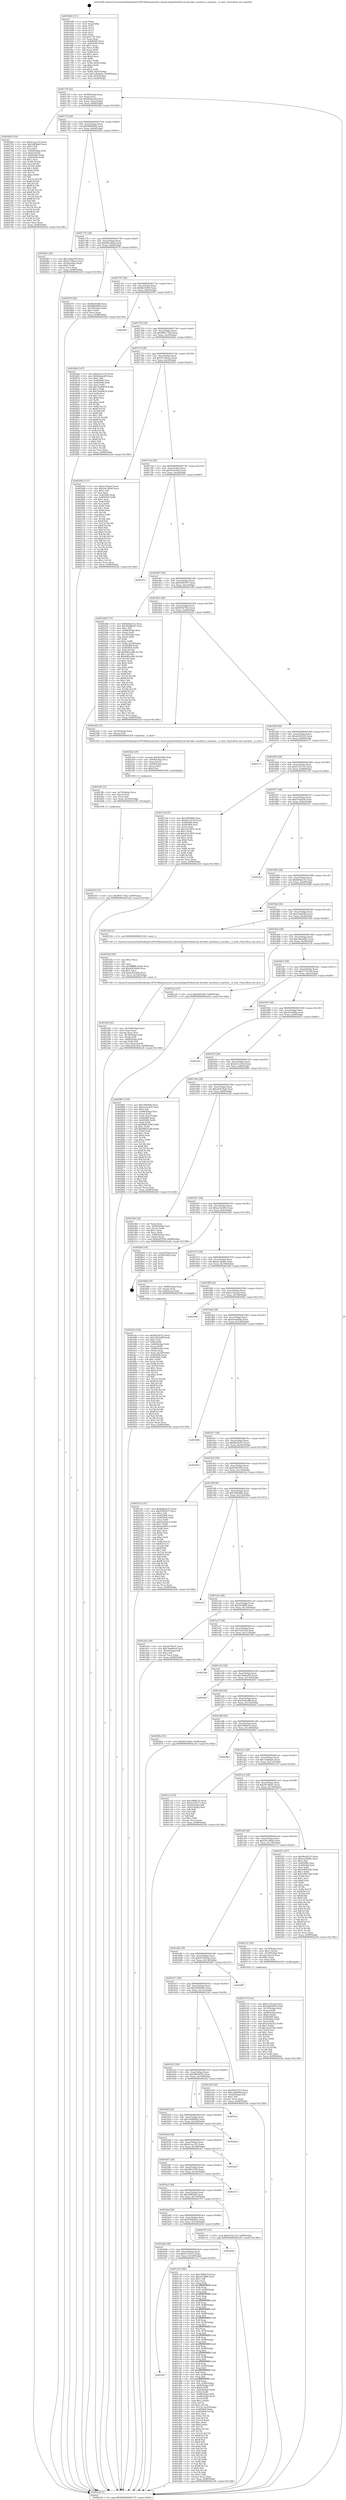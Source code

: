 digraph "0x4016d0" {
  label = "0x4016d0 (/mnt/c/Users/mathe/Desktop/tcc/POCII/binaries/extr_linuxtoolsperfutilintel-pt-decoder..machine.h_machine__is_host_Final-ollvm.out::main(0))"
  labelloc = "t"
  node[shape=record]

  Entry [label="",width=0.3,height=0.3,shape=circle,fillcolor=black,style=filled]
  "0x40173f" [label="{
     0x40173f [32]\l
     | [instrs]\l
     &nbsp;&nbsp;0x40173f \<+6\>: mov -0x98(%rbp),%eax\l
     &nbsp;&nbsp;0x401745 \<+2\>: mov %eax,%ecx\l
     &nbsp;&nbsp;0x401747 \<+6\>: sub $0x86baee49,%ecx\l
     &nbsp;&nbsp;0x40174d \<+6\>: mov %eax,-0xac(%rbp)\l
     &nbsp;&nbsp;0x401753 \<+6\>: mov %ecx,-0xb0(%rbp)\l
     &nbsp;&nbsp;0x401759 \<+6\>: je 00000000004026fd \<main+0x102d\>\l
  }"]
  "0x4026fd" [label="{
     0x4026fd [154]\l
     | [instrs]\l
     &nbsp;&nbsp;0x4026fd \<+5\>: mov $0x41eac103,%eax\l
     &nbsp;&nbsp;0x402702 \<+5\>: mov $0x54ff3bb9,%ecx\l
     &nbsp;&nbsp;0x402707 \<+2\>: mov $0x1,%dl\l
     &nbsp;&nbsp;0x402709 \<+2\>: xor %esi,%esi\l
     &nbsp;&nbsp;0x40270b \<+7\>: mov -0x90(%rbp),%rdi\l
     &nbsp;&nbsp;0x402712 \<+6\>: movl $0x0,(%rdi)\l
     &nbsp;&nbsp;0x402718 \<+8\>: mov 0x405060,%r8d\l
     &nbsp;&nbsp;0x402720 \<+8\>: mov 0x405064,%r9d\l
     &nbsp;&nbsp;0x402728 \<+3\>: sub $0x1,%esi\l
     &nbsp;&nbsp;0x40272b \<+3\>: mov %r8d,%r10d\l
     &nbsp;&nbsp;0x40272e \<+3\>: add %esi,%r10d\l
     &nbsp;&nbsp;0x402731 \<+4\>: imul %r10d,%r8d\l
     &nbsp;&nbsp;0x402735 \<+4\>: and $0x1,%r8d\l
     &nbsp;&nbsp;0x402739 \<+4\>: cmp $0x0,%r8d\l
     &nbsp;&nbsp;0x40273d \<+4\>: sete %r11b\l
     &nbsp;&nbsp;0x402741 \<+4\>: cmp $0xa,%r9d\l
     &nbsp;&nbsp;0x402745 \<+3\>: setl %bl\l
     &nbsp;&nbsp;0x402748 \<+3\>: mov %r11b,%r14b\l
     &nbsp;&nbsp;0x40274b \<+4\>: xor $0xff,%r14b\l
     &nbsp;&nbsp;0x40274f \<+3\>: mov %bl,%r15b\l
     &nbsp;&nbsp;0x402752 \<+4\>: xor $0xff,%r15b\l
     &nbsp;&nbsp;0x402756 \<+3\>: xor $0x1,%dl\l
     &nbsp;&nbsp;0x402759 \<+3\>: mov %r14b,%r12b\l
     &nbsp;&nbsp;0x40275c \<+4\>: and $0xff,%r12b\l
     &nbsp;&nbsp;0x402760 \<+3\>: and %dl,%r11b\l
     &nbsp;&nbsp;0x402763 \<+3\>: mov %r15b,%r13b\l
     &nbsp;&nbsp;0x402766 \<+4\>: and $0xff,%r13b\l
     &nbsp;&nbsp;0x40276a \<+2\>: and %dl,%bl\l
     &nbsp;&nbsp;0x40276c \<+3\>: or %r11b,%r12b\l
     &nbsp;&nbsp;0x40276f \<+3\>: or %bl,%r13b\l
     &nbsp;&nbsp;0x402772 \<+3\>: xor %r13b,%r12b\l
     &nbsp;&nbsp;0x402775 \<+3\>: or %r15b,%r14b\l
     &nbsp;&nbsp;0x402778 \<+4\>: xor $0xff,%r14b\l
     &nbsp;&nbsp;0x40277c \<+3\>: or $0x1,%dl\l
     &nbsp;&nbsp;0x40277f \<+3\>: and %dl,%r14b\l
     &nbsp;&nbsp;0x402782 \<+3\>: or %r14b,%r12b\l
     &nbsp;&nbsp;0x402785 \<+4\>: test $0x1,%r12b\l
     &nbsp;&nbsp;0x402789 \<+3\>: cmovne %ecx,%eax\l
     &nbsp;&nbsp;0x40278c \<+6\>: mov %eax,-0x98(%rbp)\l
     &nbsp;&nbsp;0x402792 \<+5\>: jmp 0000000000402a3b \<main+0x136b\>\l
  }"]
  "0x40175f" [label="{
     0x40175f [28]\l
     | [instrs]\l
     &nbsp;&nbsp;0x40175f \<+5\>: jmp 0000000000401764 \<main+0x94\>\l
     &nbsp;&nbsp;0x401764 \<+6\>: mov -0xac(%rbp),%eax\l
     &nbsp;&nbsp;0x40176a \<+5\>: sub $0x86f84846,%eax\l
     &nbsp;&nbsp;0x40176f \<+6\>: mov %eax,-0xb4(%rbp)\l
     &nbsp;&nbsp;0x401775 \<+6\>: je 00000000004020b5 \<main+0x9e5\>\l
  }"]
  Exit [label="",width=0.3,height=0.3,shape=circle,fillcolor=black,style=filled,peripheries=2]
  "0x4020b5" [label="{
     0x4020b5 [30]\l
     | [instrs]\l
     &nbsp;&nbsp;0x4020b5 \<+5\>: mov $0x1646a959,%eax\l
     &nbsp;&nbsp;0x4020ba \<+5\>: mov $0x9170beea,%ecx\l
     &nbsp;&nbsp;0x4020bf \<+3\>: mov -0x34(%rbp),%edx\l
     &nbsp;&nbsp;0x4020c2 \<+3\>: cmp $0x0,%edx\l
     &nbsp;&nbsp;0x4020c5 \<+3\>: cmove %ecx,%eax\l
     &nbsp;&nbsp;0x4020c8 \<+6\>: mov %eax,-0x98(%rbp)\l
     &nbsp;&nbsp;0x4020ce \<+5\>: jmp 0000000000402a3b \<main+0x136b\>\l
  }"]
  "0x40177b" [label="{
     0x40177b [28]\l
     | [instrs]\l
     &nbsp;&nbsp;0x40177b \<+5\>: jmp 0000000000401780 \<main+0xb0\>\l
     &nbsp;&nbsp;0x401780 \<+6\>: mov -0xac(%rbp),%eax\l
     &nbsp;&nbsp;0x401786 \<+5\>: sub $0x8d5c9be4,%eax\l
     &nbsp;&nbsp;0x40178b \<+6\>: mov %eax,-0xb8(%rbp)\l
     &nbsp;&nbsp;0x401791 \<+6\>: je 0000000000402079 \<main+0x9a9\>\l
  }"]
  "0x402410" [label="{
     0x402410 [15]\l
     | [instrs]\l
     &nbsp;&nbsp;0x402410 \<+10\>: movl $0x9081734d,-0x98(%rbp)\l
     &nbsp;&nbsp;0x40241a \<+5\>: jmp 0000000000402a3b \<main+0x136b\>\l
  }"]
  "0x402079" [label="{
     0x402079 [30]\l
     | [instrs]\l
     &nbsp;&nbsp;0x402079 \<+5\>: mov $0x8dc9cfb8,%eax\l
     &nbsp;&nbsp;0x40207e \<+5\>: mov $0x86f84846,%ecx\l
     &nbsp;&nbsp;0x402083 \<+3\>: mov -0x34(%rbp),%edx\l
     &nbsp;&nbsp;0x402086 \<+3\>: cmp $0x1,%edx\l
     &nbsp;&nbsp;0x402089 \<+3\>: cmovl %ecx,%eax\l
     &nbsp;&nbsp;0x40208c \<+6\>: mov %eax,-0x98(%rbp)\l
     &nbsp;&nbsp;0x402092 \<+5\>: jmp 0000000000402a3b \<main+0x136b\>\l
  }"]
  "0x401797" [label="{
     0x401797 [28]\l
     | [instrs]\l
     &nbsp;&nbsp;0x401797 \<+5\>: jmp 000000000040179c \<main+0xcc\>\l
     &nbsp;&nbsp;0x40179c \<+6\>: mov -0xac(%rbp),%eax\l
     &nbsp;&nbsp;0x4017a2 \<+5\>: sub $0x8dc9cfb8,%eax\l
     &nbsp;&nbsp;0x4017a7 \<+6\>: mov %eax,-0xbc(%rbp)\l
     &nbsp;&nbsp;0x4017ad \<+6\>: je 0000000000402097 \<main+0x9c7\>\l
  }"]
  "0x4023fb" [label="{
     0x4023fb [21]\l
     | [instrs]\l
     &nbsp;&nbsp;0x4023fb \<+4\>: mov -0x70(%rbp),%rcx\l
     &nbsp;&nbsp;0x4023ff \<+3\>: mov (%rcx),%rcx\l
     &nbsp;&nbsp;0x402402 \<+3\>: mov %rcx,%rdi\l
     &nbsp;&nbsp;0x402405 \<+6\>: mov %eax,-0x164(%rbp)\l
     &nbsp;&nbsp;0x40240b \<+5\>: call 0000000000401030 \<free@plt\>\l
     | [calls]\l
     &nbsp;&nbsp;0x401030 \{1\} (unknown)\l
  }"]
  "0x402097" [label="{
     0x402097\l
  }", style=dashed]
  "0x4017b3" [label="{
     0x4017b3 [28]\l
     | [instrs]\l
     &nbsp;&nbsp;0x4017b3 \<+5\>: jmp 00000000004017b8 \<main+0xe8\>\l
     &nbsp;&nbsp;0x4017b8 \<+6\>: mov -0xac(%rbp),%eax\l
     &nbsp;&nbsp;0x4017be \<+5\>: sub $0x9081734d,%eax\l
     &nbsp;&nbsp;0x4017c3 \<+6\>: mov %eax,-0xc0(%rbp)\l
     &nbsp;&nbsp;0x4017c9 \<+6\>: je 000000000040266a \<main+0xf9a\>\l
  }"]
  "0x4023de" [label="{
     0x4023de [29]\l
     | [instrs]\l
     &nbsp;&nbsp;0x4023de \<+10\>: movabs $0x4030d6,%rdi\l
     &nbsp;&nbsp;0x4023e8 \<+4\>: mov -0x60(%rbp),%rcx\l
     &nbsp;&nbsp;0x4023ec \<+2\>: mov %eax,(%rcx)\l
     &nbsp;&nbsp;0x4023ee \<+4\>: mov -0x60(%rbp),%rcx\l
     &nbsp;&nbsp;0x4023f2 \<+2\>: mov (%rcx),%esi\l
     &nbsp;&nbsp;0x4023f4 \<+2\>: mov $0x0,%al\l
     &nbsp;&nbsp;0x4023f6 \<+5\>: call 0000000000401040 \<printf@plt\>\l
     | [calls]\l
     &nbsp;&nbsp;0x401040 \{1\} (unknown)\l
  }"]
  "0x40266a" [label="{
     0x40266a [147]\l
     | [instrs]\l
     &nbsp;&nbsp;0x40266a \<+5\>: mov $0x41eac103,%eax\l
     &nbsp;&nbsp;0x40266f \<+5\>: mov $0x86baee49,%ecx\l
     &nbsp;&nbsp;0x402674 \<+2\>: mov $0x1,%dl\l
     &nbsp;&nbsp;0x402676 \<+7\>: mov 0x405060,%esi\l
     &nbsp;&nbsp;0x40267d \<+7\>: mov 0x405064,%edi\l
     &nbsp;&nbsp;0x402684 \<+3\>: mov %esi,%r8d\l
     &nbsp;&nbsp;0x402687 \<+7\>: add $0x76e89878,%r8d\l
     &nbsp;&nbsp;0x40268e \<+4\>: sub $0x1,%r8d\l
     &nbsp;&nbsp;0x402692 \<+7\>: sub $0x76e89878,%r8d\l
     &nbsp;&nbsp;0x402699 \<+4\>: imul %r8d,%esi\l
     &nbsp;&nbsp;0x40269d \<+3\>: and $0x1,%esi\l
     &nbsp;&nbsp;0x4026a0 \<+3\>: cmp $0x0,%esi\l
     &nbsp;&nbsp;0x4026a3 \<+4\>: sete %r9b\l
     &nbsp;&nbsp;0x4026a7 \<+3\>: cmp $0xa,%edi\l
     &nbsp;&nbsp;0x4026aa \<+4\>: setl %r10b\l
     &nbsp;&nbsp;0x4026ae \<+3\>: mov %r9b,%r11b\l
     &nbsp;&nbsp;0x4026b1 \<+4\>: xor $0xff,%r11b\l
     &nbsp;&nbsp;0x4026b5 \<+3\>: mov %r10b,%bl\l
     &nbsp;&nbsp;0x4026b8 \<+3\>: xor $0xff,%bl\l
     &nbsp;&nbsp;0x4026bb \<+3\>: xor $0x1,%dl\l
     &nbsp;&nbsp;0x4026be \<+3\>: mov %r11b,%r14b\l
     &nbsp;&nbsp;0x4026c1 \<+4\>: and $0xff,%r14b\l
     &nbsp;&nbsp;0x4026c5 \<+3\>: and %dl,%r9b\l
     &nbsp;&nbsp;0x4026c8 \<+3\>: mov %bl,%r15b\l
     &nbsp;&nbsp;0x4026cb \<+4\>: and $0xff,%r15b\l
     &nbsp;&nbsp;0x4026cf \<+3\>: and %dl,%r10b\l
     &nbsp;&nbsp;0x4026d2 \<+3\>: or %r9b,%r14b\l
     &nbsp;&nbsp;0x4026d5 \<+3\>: or %r10b,%r15b\l
     &nbsp;&nbsp;0x4026d8 \<+3\>: xor %r15b,%r14b\l
     &nbsp;&nbsp;0x4026db \<+3\>: or %bl,%r11b\l
     &nbsp;&nbsp;0x4026de \<+4\>: xor $0xff,%r11b\l
     &nbsp;&nbsp;0x4026e2 \<+3\>: or $0x1,%dl\l
     &nbsp;&nbsp;0x4026e5 \<+3\>: and %dl,%r11b\l
     &nbsp;&nbsp;0x4026e8 \<+3\>: or %r11b,%r14b\l
     &nbsp;&nbsp;0x4026eb \<+4\>: test $0x1,%r14b\l
     &nbsp;&nbsp;0x4026ef \<+3\>: cmovne %ecx,%eax\l
     &nbsp;&nbsp;0x4026f2 \<+6\>: mov %eax,-0x98(%rbp)\l
     &nbsp;&nbsp;0x4026f8 \<+5\>: jmp 0000000000402a3b \<main+0x136b\>\l
  }"]
  "0x4017cf" [label="{
     0x4017cf [28]\l
     | [instrs]\l
     &nbsp;&nbsp;0x4017cf \<+5\>: jmp 00000000004017d4 \<main+0x104\>\l
     &nbsp;&nbsp;0x4017d4 \<+6\>: mov -0xac(%rbp),%eax\l
     &nbsp;&nbsp;0x4017da \<+5\>: sub $0x9170beea,%eax\l
     &nbsp;&nbsp;0x4017df \<+6\>: mov %eax,-0xc4(%rbp)\l
     &nbsp;&nbsp;0x4017e5 \<+6\>: je 00000000004020d3 \<main+0xa03\>\l
  }"]
  "0x402383" [label="{
     0x402383 [45]\l
     | [instrs]\l
     &nbsp;&nbsp;0x402383 \<+6\>: mov -0x160(%rbp),%ecx\l
     &nbsp;&nbsp;0x402389 \<+3\>: imul %eax,%ecx\l
     &nbsp;&nbsp;0x40238c \<+3\>: movslq %ecx,%rsi\l
     &nbsp;&nbsp;0x40238f \<+4\>: mov -0x70(%rbp),%rdi\l
     &nbsp;&nbsp;0x402393 \<+3\>: mov (%rdi),%rdi\l
     &nbsp;&nbsp;0x402396 \<+4\>: mov -0x68(%rbp),%r8\l
     &nbsp;&nbsp;0x40239a \<+3\>: movslq (%r8),%r8\l
     &nbsp;&nbsp;0x40239d \<+4\>: mov %rsi,(%rdi,%r8,8)\l
     &nbsp;&nbsp;0x4023a1 \<+10\>: movl $0xe4eb19a4,-0x98(%rbp)\l
     &nbsp;&nbsp;0x4023ab \<+5\>: jmp 0000000000402a3b \<main+0x136b\>\l
  }"]
  "0x4020d3" [label="{
     0x4020d3 [137]\l
     | [instrs]\l
     &nbsp;&nbsp;0x4020d3 \<+5\>: mov $0xec7dcaad,%eax\l
     &nbsp;&nbsp;0x4020d8 \<+5\>: mov $0x20c140a0,%ecx\l
     &nbsp;&nbsp;0x4020dd \<+2\>: mov $0x1,%dl\l
     &nbsp;&nbsp;0x4020df \<+2\>: xor %esi,%esi\l
     &nbsp;&nbsp;0x4020e1 \<+7\>: mov 0x405060,%edi\l
     &nbsp;&nbsp;0x4020e8 \<+8\>: mov 0x405064,%r8d\l
     &nbsp;&nbsp;0x4020f0 \<+3\>: sub $0x1,%esi\l
     &nbsp;&nbsp;0x4020f3 \<+3\>: mov %edi,%r9d\l
     &nbsp;&nbsp;0x4020f6 \<+3\>: add %esi,%r9d\l
     &nbsp;&nbsp;0x4020f9 \<+4\>: imul %r9d,%edi\l
     &nbsp;&nbsp;0x4020fd \<+3\>: and $0x1,%edi\l
     &nbsp;&nbsp;0x402100 \<+3\>: cmp $0x0,%edi\l
     &nbsp;&nbsp;0x402103 \<+4\>: sete %r10b\l
     &nbsp;&nbsp;0x402107 \<+4\>: cmp $0xa,%r8d\l
     &nbsp;&nbsp;0x40210b \<+4\>: setl %r11b\l
     &nbsp;&nbsp;0x40210f \<+3\>: mov %r10b,%bl\l
     &nbsp;&nbsp;0x402112 \<+3\>: xor $0xff,%bl\l
     &nbsp;&nbsp;0x402115 \<+3\>: mov %r11b,%r14b\l
     &nbsp;&nbsp;0x402118 \<+4\>: xor $0xff,%r14b\l
     &nbsp;&nbsp;0x40211c \<+3\>: xor $0x0,%dl\l
     &nbsp;&nbsp;0x40211f \<+3\>: mov %bl,%r15b\l
     &nbsp;&nbsp;0x402122 \<+4\>: and $0x0,%r15b\l
     &nbsp;&nbsp;0x402126 \<+3\>: and %dl,%r10b\l
     &nbsp;&nbsp;0x402129 \<+3\>: mov %r14b,%r12b\l
     &nbsp;&nbsp;0x40212c \<+4\>: and $0x0,%r12b\l
     &nbsp;&nbsp;0x402130 \<+3\>: and %dl,%r11b\l
     &nbsp;&nbsp;0x402133 \<+3\>: or %r10b,%r15b\l
     &nbsp;&nbsp;0x402136 \<+3\>: or %r11b,%r12b\l
     &nbsp;&nbsp;0x402139 \<+3\>: xor %r12b,%r15b\l
     &nbsp;&nbsp;0x40213c \<+3\>: or %r14b,%bl\l
     &nbsp;&nbsp;0x40213f \<+3\>: xor $0xff,%bl\l
     &nbsp;&nbsp;0x402142 \<+3\>: or $0x0,%dl\l
     &nbsp;&nbsp;0x402145 \<+2\>: and %dl,%bl\l
     &nbsp;&nbsp;0x402147 \<+3\>: or %bl,%r15b\l
     &nbsp;&nbsp;0x40214a \<+4\>: test $0x1,%r15b\l
     &nbsp;&nbsp;0x40214e \<+3\>: cmovne %ecx,%eax\l
     &nbsp;&nbsp;0x402151 \<+6\>: mov %eax,-0x98(%rbp)\l
     &nbsp;&nbsp;0x402157 \<+5\>: jmp 0000000000402a3b \<main+0x136b\>\l
  }"]
  "0x4017eb" [label="{
     0x4017eb [28]\l
     | [instrs]\l
     &nbsp;&nbsp;0x4017eb \<+5\>: jmp 00000000004017f0 \<main+0x120\>\l
     &nbsp;&nbsp;0x4017f0 \<+6\>: mov -0xac(%rbp),%eax\l
     &nbsp;&nbsp;0x4017f6 \<+5\>: sub $0x95c0cbc5,%eax\l
     &nbsp;&nbsp;0x4017fb \<+6\>: mov %eax,-0xc8(%rbp)\l
     &nbsp;&nbsp;0x401801 \<+6\>: je 0000000000401f16 \<main+0x846\>\l
  }"]
  "0x40235b" [label="{
     0x40235b [40]\l
     | [instrs]\l
     &nbsp;&nbsp;0x40235b \<+5\>: mov $0x2,%ecx\l
     &nbsp;&nbsp;0x402360 \<+1\>: cltd\l
     &nbsp;&nbsp;0x402361 \<+2\>: idiv %ecx\l
     &nbsp;&nbsp;0x402363 \<+6\>: imul $0xfffffffe,%edx,%ecx\l
     &nbsp;&nbsp;0x402369 \<+6\>: sub $0xdc83cb09,%ecx\l
     &nbsp;&nbsp;0x40236f \<+3\>: add $0x1,%ecx\l
     &nbsp;&nbsp;0x402372 \<+6\>: add $0xdc83cb09,%ecx\l
     &nbsp;&nbsp;0x402378 \<+6\>: mov %ecx,-0x160(%rbp)\l
     &nbsp;&nbsp;0x40237e \<+5\>: call 0000000000401160 \<next_i\>\l
     | [calls]\l
     &nbsp;&nbsp;0x401160 \{1\} (/mnt/c/Users/mathe/Desktop/tcc/POCII/binaries/extr_linuxtoolsperfutilintel-pt-decoder..machine.h_machine__is_host_Final-ollvm.out::next_i)\l
  }"]
  "0x401f16" [label="{
     0x401f16\l
  }", style=dashed]
  "0x401807" [label="{
     0x401807 [28]\l
     | [instrs]\l
     &nbsp;&nbsp;0x401807 \<+5\>: jmp 000000000040180c \<main+0x13c\>\l
     &nbsp;&nbsp;0x40180c \<+6\>: mov -0xac(%rbp),%eax\l
     &nbsp;&nbsp;0x401812 \<+5\>: sub $0x95f83937,%eax\l
     &nbsp;&nbsp;0x401817 \<+6\>: mov %eax,-0xcc(%rbp)\l
     &nbsp;&nbsp;0x40181d \<+6\>: je 000000000040228d \<main+0xbbd\>\l
  }"]
  "0x402179" [label="{
     0x402179 [114]\l
     | [instrs]\l
     &nbsp;&nbsp;0x402179 \<+5\>: mov $0xec7dcaad,%ecx\l
     &nbsp;&nbsp;0x40217e \<+5\>: mov $0xc48a04b5,%edx\l
     &nbsp;&nbsp;0x402183 \<+4\>: mov -0x70(%rbp),%rdi\l
     &nbsp;&nbsp;0x402187 \<+3\>: mov %rax,(%rdi)\l
     &nbsp;&nbsp;0x40218a \<+4\>: mov -0x68(%rbp),%rax\l
     &nbsp;&nbsp;0x40218e \<+6\>: movl $0x0,(%rax)\l
     &nbsp;&nbsp;0x402194 \<+7\>: mov 0x405060,%esi\l
     &nbsp;&nbsp;0x40219b \<+8\>: mov 0x405064,%r8d\l
     &nbsp;&nbsp;0x4021a3 \<+3\>: mov %esi,%r9d\l
     &nbsp;&nbsp;0x4021a6 \<+7\>: add $0x32ed102e,%r9d\l
     &nbsp;&nbsp;0x4021ad \<+4\>: sub $0x1,%r9d\l
     &nbsp;&nbsp;0x4021b1 \<+7\>: sub $0x32ed102e,%r9d\l
     &nbsp;&nbsp;0x4021b8 \<+4\>: imul %r9d,%esi\l
     &nbsp;&nbsp;0x4021bc \<+3\>: and $0x1,%esi\l
     &nbsp;&nbsp;0x4021bf \<+3\>: cmp $0x0,%esi\l
     &nbsp;&nbsp;0x4021c2 \<+4\>: sete %r10b\l
     &nbsp;&nbsp;0x4021c6 \<+4\>: cmp $0xa,%r8d\l
     &nbsp;&nbsp;0x4021ca \<+4\>: setl %r11b\l
     &nbsp;&nbsp;0x4021ce \<+3\>: mov %r10b,%bl\l
     &nbsp;&nbsp;0x4021d1 \<+3\>: and %r11b,%bl\l
     &nbsp;&nbsp;0x4021d4 \<+3\>: xor %r11b,%r10b\l
     &nbsp;&nbsp;0x4021d7 \<+3\>: or %r10b,%bl\l
     &nbsp;&nbsp;0x4021da \<+3\>: test $0x1,%bl\l
     &nbsp;&nbsp;0x4021dd \<+3\>: cmovne %edx,%ecx\l
     &nbsp;&nbsp;0x4021e0 \<+6\>: mov %ecx,-0x98(%rbp)\l
     &nbsp;&nbsp;0x4021e6 \<+5\>: jmp 0000000000402a3b \<main+0x136b\>\l
  }"]
  "0x40228d" [label="{
     0x40228d [171]\l
     | [instrs]\l
     &nbsp;&nbsp;0x40228d \<+5\>: mov $0xbb8cdc32,%eax\l
     &nbsp;&nbsp;0x402292 \<+5\>: mov $0x36d9be81,%ecx\l
     &nbsp;&nbsp;0x402297 \<+2\>: mov $0x1,%dl\l
     &nbsp;&nbsp;0x402299 \<+4\>: mov -0x68(%rbp),%rsi\l
     &nbsp;&nbsp;0x40229d \<+2\>: mov (%rsi),%edi\l
     &nbsp;&nbsp;0x40229f \<+4\>: mov -0x78(%rbp),%rsi\l
     &nbsp;&nbsp;0x4022a3 \<+2\>: cmp (%rsi),%edi\l
     &nbsp;&nbsp;0x4022a5 \<+4\>: setl %r8b\l
     &nbsp;&nbsp;0x4022a9 \<+4\>: and $0x1,%r8b\l
     &nbsp;&nbsp;0x4022ad \<+4\>: mov %r8b,-0x2d(%rbp)\l
     &nbsp;&nbsp;0x4022b1 \<+7\>: mov 0x405060,%edi\l
     &nbsp;&nbsp;0x4022b8 \<+8\>: mov 0x405064,%r9d\l
     &nbsp;&nbsp;0x4022c0 \<+3\>: mov %edi,%r10d\l
     &nbsp;&nbsp;0x4022c3 \<+7\>: add $0x6062cd40,%r10d\l
     &nbsp;&nbsp;0x4022ca \<+4\>: sub $0x1,%r10d\l
     &nbsp;&nbsp;0x4022ce \<+7\>: sub $0x6062cd40,%r10d\l
     &nbsp;&nbsp;0x4022d5 \<+4\>: imul %r10d,%edi\l
     &nbsp;&nbsp;0x4022d9 \<+3\>: and $0x1,%edi\l
     &nbsp;&nbsp;0x4022dc \<+3\>: cmp $0x0,%edi\l
     &nbsp;&nbsp;0x4022df \<+4\>: sete %r8b\l
     &nbsp;&nbsp;0x4022e3 \<+4\>: cmp $0xa,%r9d\l
     &nbsp;&nbsp;0x4022e7 \<+4\>: setl %r11b\l
     &nbsp;&nbsp;0x4022eb \<+3\>: mov %r8b,%bl\l
     &nbsp;&nbsp;0x4022ee \<+3\>: xor $0xff,%bl\l
     &nbsp;&nbsp;0x4022f1 \<+3\>: mov %r11b,%r14b\l
     &nbsp;&nbsp;0x4022f4 \<+4\>: xor $0xff,%r14b\l
     &nbsp;&nbsp;0x4022f8 \<+3\>: xor $0x1,%dl\l
     &nbsp;&nbsp;0x4022fb \<+3\>: mov %bl,%r15b\l
     &nbsp;&nbsp;0x4022fe \<+4\>: and $0xff,%r15b\l
     &nbsp;&nbsp;0x402302 \<+3\>: and %dl,%r8b\l
     &nbsp;&nbsp;0x402305 \<+3\>: mov %r14b,%r12b\l
     &nbsp;&nbsp;0x402308 \<+4\>: and $0xff,%r12b\l
     &nbsp;&nbsp;0x40230c \<+3\>: and %dl,%r11b\l
     &nbsp;&nbsp;0x40230f \<+3\>: or %r8b,%r15b\l
     &nbsp;&nbsp;0x402312 \<+3\>: or %r11b,%r12b\l
     &nbsp;&nbsp;0x402315 \<+3\>: xor %r12b,%r15b\l
     &nbsp;&nbsp;0x402318 \<+3\>: or %r14b,%bl\l
     &nbsp;&nbsp;0x40231b \<+3\>: xor $0xff,%bl\l
     &nbsp;&nbsp;0x40231e \<+3\>: or $0x1,%dl\l
     &nbsp;&nbsp;0x402321 \<+2\>: and %dl,%bl\l
     &nbsp;&nbsp;0x402323 \<+3\>: or %bl,%r15b\l
     &nbsp;&nbsp;0x402326 \<+4\>: test $0x1,%r15b\l
     &nbsp;&nbsp;0x40232a \<+3\>: cmovne %ecx,%eax\l
     &nbsp;&nbsp;0x40232d \<+6\>: mov %eax,-0x98(%rbp)\l
     &nbsp;&nbsp;0x402333 \<+5\>: jmp 0000000000402a3b \<main+0x136b\>\l
  }"]
  "0x401823" [label="{
     0x401823 [28]\l
     | [instrs]\l
     &nbsp;&nbsp;0x401823 \<+5\>: jmp 0000000000401828 \<main+0x158\>\l
     &nbsp;&nbsp;0x401828 \<+6\>: mov -0xac(%rbp),%eax\l
     &nbsp;&nbsp;0x40182e \<+5\>: sub $0x96567f25,%eax\l
     &nbsp;&nbsp;0x401833 \<+6\>: mov %eax,-0xd0(%rbp)\l
     &nbsp;&nbsp;0x401839 \<+6\>: je 00000000004023d2 \<main+0xd02\>\l
  }"]
  "0x401fcb" [label="{
     0x401fcb [159]\l
     | [instrs]\l
     &nbsp;&nbsp;0x401fcb \<+5\>: mov $0xf8a2b223,%ecx\l
     &nbsp;&nbsp;0x401fd0 \<+5\>: mov $0x18cdc48f,%edx\l
     &nbsp;&nbsp;0x401fd5 \<+3\>: mov $0x1,%sil\l
     &nbsp;&nbsp;0x401fd8 \<+3\>: xor %r8d,%r8d\l
     &nbsp;&nbsp;0x401fdb \<+4\>: mov -0x80(%rbp),%rdi\l
     &nbsp;&nbsp;0x401fdf \<+2\>: mov %eax,(%rdi)\l
     &nbsp;&nbsp;0x401fe1 \<+4\>: mov -0x80(%rbp),%rdi\l
     &nbsp;&nbsp;0x401fe5 \<+2\>: mov (%rdi),%eax\l
     &nbsp;&nbsp;0x401fe7 \<+3\>: mov %eax,-0x34(%rbp)\l
     &nbsp;&nbsp;0x401fea \<+7\>: mov 0x405060,%eax\l
     &nbsp;&nbsp;0x401ff1 \<+8\>: mov 0x405064,%r9d\l
     &nbsp;&nbsp;0x401ff9 \<+4\>: sub $0x1,%r8d\l
     &nbsp;&nbsp;0x401ffd \<+3\>: mov %eax,%r10d\l
     &nbsp;&nbsp;0x402000 \<+3\>: add %r8d,%r10d\l
     &nbsp;&nbsp;0x402003 \<+4\>: imul %r10d,%eax\l
     &nbsp;&nbsp;0x402007 \<+3\>: and $0x1,%eax\l
     &nbsp;&nbsp;0x40200a \<+3\>: cmp $0x0,%eax\l
     &nbsp;&nbsp;0x40200d \<+4\>: sete %r11b\l
     &nbsp;&nbsp;0x402011 \<+4\>: cmp $0xa,%r9d\l
     &nbsp;&nbsp;0x402015 \<+3\>: setl %bl\l
     &nbsp;&nbsp;0x402018 \<+3\>: mov %r11b,%r14b\l
     &nbsp;&nbsp;0x40201b \<+4\>: xor $0xff,%r14b\l
     &nbsp;&nbsp;0x40201f \<+3\>: mov %bl,%r15b\l
     &nbsp;&nbsp;0x402022 \<+4\>: xor $0xff,%r15b\l
     &nbsp;&nbsp;0x402026 \<+4\>: xor $0x0,%sil\l
     &nbsp;&nbsp;0x40202a \<+3\>: mov %r14b,%r12b\l
     &nbsp;&nbsp;0x40202d \<+4\>: and $0x0,%r12b\l
     &nbsp;&nbsp;0x402031 \<+3\>: and %sil,%r11b\l
     &nbsp;&nbsp;0x402034 \<+3\>: mov %r15b,%r13b\l
     &nbsp;&nbsp;0x402037 \<+4\>: and $0x0,%r13b\l
     &nbsp;&nbsp;0x40203b \<+3\>: and %sil,%bl\l
     &nbsp;&nbsp;0x40203e \<+3\>: or %r11b,%r12b\l
     &nbsp;&nbsp;0x402041 \<+3\>: or %bl,%r13b\l
     &nbsp;&nbsp;0x402044 \<+3\>: xor %r13b,%r12b\l
     &nbsp;&nbsp;0x402047 \<+3\>: or %r15b,%r14b\l
     &nbsp;&nbsp;0x40204a \<+4\>: xor $0xff,%r14b\l
     &nbsp;&nbsp;0x40204e \<+4\>: or $0x0,%sil\l
     &nbsp;&nbsp;0x402052 \<+3\>: and %sil,%r14b\l
     &nbsp;&nbsp;0x402055 \<+3\>: or %r14b,%r12b\l
     &nbsp;&nbsp;0x402058 \<+4\>: test $0x1,%r12b\l
     &nbsp;&nbsp;0x40205c \<+3\>: cmovne %edx,%ecx\l
     &nbsp;&nbsp;0x40205f \<+6\>: mov %ecx,-0x98(%rbp)\l
     &nbsp;&nbsp;0x402065 \<+5\>: jmp 0000000000402a3b \<main+0x136b\>\l
  }"]
  "0x4023d2" [label="{
     0x4023d2 [12]\l
     | [instrs]\l
     &nbsp;&nbsp;0x4023d2 \<+4\>: mov -0x70(%rbp),%rax\l
     &nbsp;&nbsp;0x4023d6 \<+3\>: mov (%rax),%rdi\l
     &nbsp;&nbsp;0x4023d9 \<+5\>: call 0000000000401420 \<machine__is_host\>\l
     | [calls]\l
     &nbsp;&nbsp;0x401420 \{1\} (/mnt/c/Users/mathe/Desktop/tcc/POCII/binaries/extr_linuxtoolsperfutilintel-pt-decoder..machine.h_machine__is_host_Final-ollvm.out::machine__is_host)\l
  }"]
  "0x40183f" [label="{
     0x40183f [28]\l
     | [instrs]\l
     &nbsp;&nbsp;0x40183f \<+5\>: jmp 0000000000401844 \<main+0x174\>\l
     &nbsp;&nbsp;0x401844 \<+6\>: mov -0xac(%rbp),%eax\l
     &nbsp;&nbsp;0x40184a \<+5\>: sub $0xa620d229,%eax\l
     &nbsp;&nbsp;0x40184f \<+6\>: mov %eax,-0xd4(%rbp)\l
     &nbsp;&nbsp;0x401855 \<+6\>: je 0000000000401e71 \<main+0x7a1\>\l
  }"]
  "0x401bf7" [label="{
     0x401bf7\l
  }", style=dashed]
  "0x401e71" [label="{
     0x401e71\l
  }", style=dashed]
  "0x40185b" [label="{
     0x40185b [28]\l
     | [instrs]\l
     &nbsp;&nbsp;0x40185b \<+5\>: jmp 0000000000401860 \<main+0x190\>\l
     &nbsp;&nbsp;0x401860 \<+6\>: mov -0xac(%rbp),%eax\l
     &nbsp;&nbsp;0x401866 \<+5\>: sub $0xb7201c55,%eax\l
     &nbsp;&nbsp;0x40186b \<+6\>: mov %eax,-0xd8(%rbp)\l
     &nbsp;&nbsp;0x401871 \<+6\>: je 00000000004027a6 \<main+0x10d6\>\l
  }"]
  "0x401c52" [label="{
     0x401c52 [366]\l
     | [instrs]\l
     &nbsp;&nbsp;0x401c52 \<+5\>: mov $0x19fb8c35,%eax\l
     &nbsp;&nbsp;0x401c57 \<+5\>: mov $0x24188f0,%ecx\l
     &nbsp;&nbsp;0x401c5c \<+2\>: mov $0x1,%dl\l
     &nbsp;&nbsp;0x401c5e \<+2\>: xor %esi,%esi\l
     &nbsp;&nbsp;0x401c60 \<+3\>: mov %rsp,%rdi\l
     &nbsp;&nbsp;0x401c63 \<+4\>: add $0xfffffffffffffff0,%rdi\l
     &nbsp;&nbsp;0x401c67 \<+3\>: mov %rdi,%rsp\l
     &nbsp;&nbsp;0x401c6a \<+7\>: mov %rdi,-0x90(%rbp)\l
     &nbsp;&nbsp;0x401c71 \<+3\>: mov %rsp,%rdi\l
     &nbsp;&nbsp;0x401c74 \<+4\>: add $0xfffffffffffffff0,%rdi\l
     &nbsp;&nbsp;0x401c78 \<+3\>: mov %rdi,%rsp\l
     &nbsp;&nbsp;0x401c7b \<+3\>: mov %rsp,%r8\l
     &nbsp;&nbsp;0x401c7e \<+4\>: add $0xfffffffffffffff0,%r8\l
     &nbsp;&nbsp;0x401c82 \<+3\>: mov %r8,%rsp\l
     &nbsp;&nbsp;0x401c85 \<+7\>: mov %r8,-0x88(%rbp)\l
     &nbsp;&nbsp;0x401c8c \<+3\>: mov %rsp,%r8\l
     &nbsp;&nbsp;0x401c8f \<+4\>: add $0xfffffffffffffff0,%r8\l
     &nbsp;&nbsp;0x401c93 \<+3\>: mov %r8,%rsp\l
     &nbsp;&nbsp;0x401c96 \<+4\>: mov %r8,-0x80(%rbp)\l
     &nbsp;&nbsp;0x401c9a \<+3\>: mov %rsp,%r8\l
     &nbsp;&nbsp;0x401c9d \<+4\>: add $0xfffffffffffffff0,%r8\l
     &nbsp;&nbsp;0x401ca1 \<+3\>: mov %r8,%rsp\l
     &nbsp;&nbsp;0x401ca4 \<+4\>: mov %r8,-0x78(%rbp)\l
     &nbsp;&nbsp;0x401ca8 \<+3\>: mov %rsp,%r8\l
     &nbsp;&nbsp;0x401cab \<+4\>: add $0xfffffffffffffff0,%r8\l
     &nbsp;&nbsp;0x401caf \<+3\>: mov %r8,%rsp\l
     &nbsp;&nbsp;0x401cb2 \<+4\>: mov %r8,-0x70(%rbp)\l
     &nbsp;&nbsp;0x401cb6 \<+3\>: mov %rsp,%r8\l
     &nbsp;&nbsp;0x401cb9 \<+4\>: add $0xfffffffffffffff0,%r8\l
     &nbsp;&nbsp;0x401cbd \<+3\>: mov %r8,%rsp\l
     &nbsp;&nbsp;0x401cc0 \<+4\>: mov %r8,-0x68(%rbp)\l
     &nbsp;&nbsp;0x401cc4 \<+3\>: mov %rsp,%r8\l
     &nbsp;&nbsp;0x401cc7 \<+4\>: add $0xfffffffffffffff0,%r8\l
     &nbsp;&nbsp;0x401ccb \<+3\>: mov %r8,%rsp\l
     &nbsp;&nbsp;0x401cce \<+4\>: mov %r8,-0x60(%rbp)\l
     &nbsp;&nbsp;0x401cd2 \<+3\>: mov %rsp,%r8\l
     &nbsp;&nbsp;0x401cd5 \<+4\>: add $0xfffffffffffffff0,%r8\l
     &nbsp;&nbsp;0x401cd9 \<+3\>: mov %r8,%rsp\l
     &nbsp;&nbsp;0x401cdc \<+4\>: mov %r8,-0x58(%rbp)\l
     &nbsp;&nbsp;0x401ce0 \<+3\>: mov %rsp,%r8\l
     &nbsp;&nbsp;0x401ce3 \<+4\>: add $0xfffffffffffffff0,%r8\l
     &nbsp;&nbsp;0x401ce7 \<+3\>: mov %r8,%rsp\l
     &nbsp;&nbsp;0x401cea \<+4\>: mov %r8,-0x50(%rbp)\l
     &nbsp;&nbsp;0x401cee \<+3\>: mov %rsp,%r8\l
     &nbsp;&nbsp;0x401cf1 \<+4\>: add $0xfffffffffffffff0,%r8\l
     &nbsp;&nbsp;0x401cf5 \<+3\>: mov %r8,%rsp\l
     &nbsp;&nbsp;0x401cf8 \<+4\>: mov %r8,-0x48(%rbp)\l
     &nbsp;&nbsp;0x401cfc \<+3\>: mov %rsp,%r8\l
     &nbsp;&nbsp;0x401cff \<+4\>: add $0xfffffffffffffff0,%r8\l
     &nbsp;&nbsp;0x401d03 \<+3\>: mov %r8,%rsp\l
     &nbsp;&nbsp;0x401d06 \<+4\>: mov %r8,-0x40(%rbp)\l
     &nbsp;&nbsp;0x401d0a \<+7\>: mov -0x90(%rbp),%r8\l
     &nbsp;&nbsp;0x401d11 \<+7\>: movl $0x0,(%r8)\l
     &nbsp;&nbsp;0x401d18 \<+7\>: mov -0x9c(%rbp),%r9d\l
     &nbsp;&nbsp;0x401d1f \<+3\>: mov %r9d,(%rdi)\l
     &nbsp;&nbsp;0x401d22 \<+7\>: mov -0x88(%rbp),%r8\l
     &nbsp;&nbsp;0x401d29 \<+7\>: mov -0xa8(%rbp),%r10\l
     &nbsp;&nbsp;0x401d30 \<+3\>: mov %r10,(%r8)\l
     &nbsp;&nbsp;0x401d33 \<+3\>: cmpl $0x2,(%rdi)\l
     &nbsp;&nbsp;0x401d36 \<+4\>: setne %r11b\l
     &nbsp;&nbsp;0x401d3a \<+4\>: and $0x1,%r11b\l
     &nbsp;&nbsp;0x401d3e \<+4\>: mov %r11b,-0x35(%rbp)\l
     &nbsp;&nbsp;0x401d42 \<+7\>: mov 0x405060,%ebx\l
     &nbsp;&nbsp;0x401d49 \<+8\>: mov 0x405064,%r14d\l
     &nbsp;&nbsp;0x401d51 \<+3\>: sub $0x1,%esi\l
     &nbsp;&nbsp;0x401d54 \<+3\>: mov %ebx,%r15d\l
     &nbsp;&nbsp;0x401d57 \<+3\>: add %esi,%r15d\l
     &nbsp;&nbsp;0x401d5a \<+4\>: imul %r15d,%ebx\l
     &nbsp;&nbsp;0x401d5e \<+3\>: and $0x1,%ebx\l
     &nbsp;&nbsp;0x401d61 \<+3\>: cmp $0x0,%ebx\l
     &nbsp;&nbsp;0x401d64 \<+4\>: sete %r11b\l
     &nbsp;&nbsp;0x401d68 \<+4\>: cmp $0xa,%r14d\l
     &nbsp;&nbsp;0x401d6c \<+4\>: setl %r12b\l
     &nbsp;&nbsp;0x401d70 \<+3\>: mov %r11b,%r13b\l
     &nbsp;&nbsp;0x401d73 \<+4\>: xor $0xff,%r13b\l
     &nbsp;&nbsp;0x401d77 \<+3\>: mov %r12b,%sil\l
     &nbsp;&nbsp;0x401d7a \<+4\>: xor $0xff,%sil\l
     &nbsp;&nbsp;0x401d7e \<+3\>: xor $0x0,%dl\l
     &nbsp;&nbsp;0x401d81 \<+3\>: mov %r13b,%dil\l
     &nbsp;&nbsp;0x401d84 \<+4\>: and $0x0,%dil\l
     &nbsp;&nbsp;0x401d88 \<+3\>: and %dl,%r11b\l
     &nbsp;&nbsp;0x401d8b \<+3\>: mov %sil,%r8b\l
     &nbsp;&nbsp;0x401d8e \<+4\>: and $0x0,%r8b\l
     &nbsp;&nbsp;0x401d92 \<+3\>: and %dl,%r12b\l
     &nbsp;&nbsp;0x401d95 \<+3\>: or %r11b,%dil\l
     &nbsp;&nbsp;0x401d98 \<+3\>: or %r12b,%r8b\l
     &nbsp;&nbsp;0x401d9b \<+3\>: xor %r8b,%dil\l
     &nbsp;&nbsp;0x401d9e \<+3\>: or %sil,%r13b\l
     &nbsp;&nbsp;0x401da1 \<+4\>: xor $0xff,%r13b\l
     &nbsp;&nbsp;0x401da5 \<+3\>: or $0x0,%dl\l
     &nbsp;&nbsp;0x401da8 \<+3\>: and %dl,%r13b\l
     &nbsp;&nbsp;0x401dab \<+3\>: or %r13b,%dil\l
     &nbsp;&nbsp;0x401dae \<+4\>: test $0x1,%dil\l
     &nbsp;&nbsp;0x401db2 \<+3\>: cmovne %ecx,%eax\l
     &nbsp;&nbsp;0x401db5 \<+6\>: mov %eax,-0x98(%rbp)\l
     &nbsp;&nbsp;0x401dbb \<+5\>: jmp 0000000000402a3b \<main+0x136b\>\l
  }"]
  "0x4027a6" [label="{
     0x4027a6 [91]\l
     | [instrs]\l
     &nbsp;&nbsp;0x4027a6 \<+5\>: mov $0x180448d,%eax\l
     &nbsp;&nbsp;0x4027ab \<+5\>: mov $0xd211d15d,%ecx\l
     &nbsp;&nbsp;0x4027b0 \<+7\>: mov 0x405060,%edx\l
     &nbsp;&nbsp;0x4027b7 \<+7\>: mov 0x405064,%esi\l
     &nbsp;&nbsp;0x4027be \<+2\>: mov %edx,%edi\l
     &nbsp;&nbsp;0x4027c0 \<+6\>: sub $0x3ed1d953,%edi\l
     &nbsp;&nbsp;0x4027c6 \<+3\>: sub $0x1,%edi\l
     &nbsp;&nbsp;0x4027c9 \<+6\>: add $0x3ed1d953,%edi\l
     &nbsp;&nbsp;0x4027cf \<+3\>: imul %edi,%edx\l
     &nbsp;&nbsp;0x4027d2 \<+3\>: and $0x1,%edx\l
     &nbsp;&nbsp;0x4027d5 \<+3\>: cmp $0x0,%edx\l
     &nbsp;&nbsp;0x4027d8 \<+4\>: sete %r8b\l
     &nbsp;&nbsp;0x4027dc \<+3\>: cmp $0xa,%esi\l
     &nbsp;&nbsp;0x4027df \<+4\>: setl %r9b\l
     &nbsp;&nbsp;0x4027e3 \<+3\>: mov %r8b,%r10b\l
     &nbsp;&nbsp;0x4027e6 \<+3\>: and %r9b,%r10b\l
     &nbsp;&nbsp;0x4027e9 \<+3\>: xor %r9b,%r8b\l
     &nbsp;&nbsp;0x4027ec \<+3\>: or %r8b,%r10b\l
     &nbsp;&nbsp;0x4027ef \<+4\>: test $0x1,%r10b\l
     &nbsp;&nbsp;0x4027f3 \<+3\>: cmovne %ecx,%eax\l
     &nbsp;&nbsp;0x4027f6 \<+6\>: mov %eax,-0x98(%rbp)\l
     &nbsp;&nbsp;0x4027fc \<+5\>: jmp 0000000000402a3b \<main+0x136b\>\l
  }"]
  "0x401877" [label="{
     0x401877 [28]\l
     | [instrs]\l
     &nbsp;&nbsp;0x401877 \<+5\>: jmp 000000000040187c \<main+0x1ac\>\l
     &nbsp;&nbsp;0x40187c \<+6\>: mov -0xac(%rbp),%eax\l
     &nbsp;&nbsp;0x401882 \<+5\>: sub $0xb79abcf4,%eax\l
     &nbsp;&nbsp;0x401887 \<+6\>: mov %eax,-0xdc(%rbp)\l
     &nbsp;&nbsp;0x40188d \<+6\>: je 00000000004025c1 \<main+0xef1\>\l
  }"]
  "0x401bdb" [label="{
     0x401bdb [28]\l
     | [instrs]\l
     &nbsp;&nbsp;0x401bdb \<+5\>: jmp 0000000000401be0 \<main+0x510\>\l
     &nbsp;&nbsp;0x401be0 \<+6\>: mov -0xac(%rbp),%eax\l
     &nbsp;&nbsp;0x401be6 \<+5\>: sub $0x5e159c72,%eax\l
     &nbsp;&nbsp;0x401beb \<+6\>: mov %eax,-0x158(%rbp)\l
     &nbsp;&nbsp;0x401bf1 \<+6\>: je 0000000000401c52 \<main+0x582\>\l
  }"]
  "0x4025c1" [label="{
     0x4025c1\l
  }", style=dashed]
  "0x401893" [label="{
     0x401893 [28]\l
     | [instrs]\l
     &nbsp;&nbsp;0x401893 \<+5\>: jmp 0000000000401898 \<main+0x1c8\>\l
     &nbsp;&nbsp;0x401898 \<+6\>: mov -0xac(%rbp),%eax\l
     &nbsp;&nbsp;0x40189e \<+5\>: sub $0xbb8cdc32,%eax\l
     &nbsp;&nbsp;0x4018a3 \<+6\>: mov %eax,-0xe0(%rbp)\l
     &nbsp;&nbsp;0x4018a9 \<+6\>: je 0000000000402988 \<main+0x12b8\>\l
  }"]
  "0x402656" [label="{
     0x402656\l
  }", style=dashed]
  "0x402988" [label="{
     0x402988\l
  }", style=dashed]
  "0x4018af" [label="{
     0x4018af [28]\l
     | [instrs]\l
     &nbsp;&nbsp;0x4018af \<+5\>: jmp 00000000004018b4 \<main+0x1e4\>\l
     &nbsp;&nbsp;0x4018b4 \<+6\>: mov -0xac(%rbp),%eax\l
     &nbsp;&nbsp;0x4018ba \<+5\>: sub $0xc2b46f4d,%eax\l
     &nbsp;&nbsp;0x4018bf \<+6\>: mov %eax,-0xe4(%rbp)\l
     &nbsp;&nbsp;0x4018c5 \<+6\>: je 0000000000402356 \<main+0xc86\>\l
  }"]
  "0x401bbf" [label="{
     0x401bbf [28]\l
     | [instrs]\l
     &nbsp;&nbsp;0x401bbf \<+5\>: jmp 0000000000401bc4 \<main+0x4f4\>\l
     &nbsp;&nbsp;0x401bc4 \<+6\>: mov -0xac(%rbp),%eax\l
     &nbsp;&nbsp;0x401bca \<+5\>: sub $0x5d0b92e1,%eax\l
     &nbsp;&nbsp;0x401bcf \<+6\>: mov %eax,-0x154(%rbp)\l
     &nbsp;&nbsp;0x401bd5 \<+6\>: je 0000000000402656 \<main+0xf86\>\l
  }"]
  "0x402356" [label="{
     0x402356 [5]\l
     | [instrs]\l
     &nbsp;&nbsp;0x402356 \<+5\>: call 0000000000401160 \<next_i\>\l
     | [calls]\l
     &nbsp;&nbsp;0x401160 \{1\} (/mnt/c/Users/mathe/Desktop/tcc/POCII/binaries/extr_linuxtoolsperfutilintel-pt-decoder..machine.h_machine__is_host_Final-ollvm.out::next_i)\l
  }"]
  "0x4018cb" [label="{
     0x4018cb [28]\l
     | [instrs]\l
     &nbsp;&nbsp;0x4018cb \<+5\>: jmp 00000000004018d0 \<main+0x200\>\l
     &nbsp;&nbsp;0x4018d0 \<+6\>: mov -0xac(%rbp),%eax\l
     &nbsp;&nbsp;0x4018d6 \<+5\>: sub $0xc48a04b5,%eax\l
     &nbsp;&nbsp;0x4018db \<+6\>: mov %eax,-0xe8(%rbp)\l
     &nbsp;&nbsp;0x4018e1 \<+6\>: je 00000000004021eb \<main+0xb1b\>\l
  }"]
  "0x402797" [label="{
     0x402797 [15]\l
     | [instrs]\l
     &nbsp;&nbsp;0x402797 \<+10\>: movl $0xb7201c55,-0x98(%rbp)\l
     &nbsp;&nbsp;0x4027a1 \<+5\>: jmp 0000000000402a3b \<main+0x136b\>\l
  }"]
  "0x4021eb" [label="{
     0x4021eb [15]\l
     | [instrs]\l
     &nbsp;&nbsp;0x4021eb \<+10\>: movl $0xfe6f1958,-0x98(%rbp)\l
     &nbsp;&nbsp;0x4021f5 \<+5\>: jmp 0000000000402a3b \<main+0x136b\>\l
  }"]
  "0x4018e7" [label="{
     0x4018e7 [28]\l
     | [instrs]\l
     &nbsp;&nbsp;0x4018e7 \<+5\>: jmp 00000000004018ec \<main+0x21c\>\l
     &nbsp;&nbsp;0x4018ec \<+6\>: mov -0xac(%rbp),%eax\l
     &nbsp;&nbsp;0x4018f2 \<+5\>: sub $0xc7732c00,%eax\l
     &nbsp;&nbsp;0x4018f7 \<+6\>: mov %eax,-0xec(%rbp)\l
     &nbsp;&nbsp;0x4018fd \<+6\>: je 000000000040241f \<main+0xd4f\>\l
  }"]
  "0x401ba3" [label="{
     0x401ba3 [28]\l
     | [instrs]\l
     &nbsp;&nbsp;0x401ba3 \<+5\>: jmp 0000000000401ba8 \<main+0x4d8\>\l
     &nbsp;&nbsp;0x401ba8 \<+6\>: mov -0xac(%rbp),%eax\l
     &nbsp;&nbsp;0x401bae \<+5\>: sub $0x54ff3bb9,%eax\l
     &nbsp;&nbsp;0x401bb3 \<+6\>: mov %eax,-0x150(%rbp)\l
     &nbsp;&nbsp;0x401bb9 \<+6\>: je 0000000000402797 \<main+0x10c7\>\l
  }"]
  "0x40241f" [label="{
     0x40241f\l
  }", style=dashed]
  "0x401903" [label="{
     0x401903 [28]\l
     | [instrs]\l
     &nbsp;&nbsp;0x401903 \<+5\>: jmp 0000000000401908 \<main+0x238\>\l
     &nbsp;&nbsp;0x401908 \<+6\>: mov -0xac(%rbp),%eax\l
     &nbsp;&nbsp;0x40190e \<+5\>: sub $0xcd1e098a,%eax\l
     &nbsp;&nbsp;0x401913 \<+6\>: mov %eax,-0xf0(%rbp)\l
     &nbsp;&nbsp;0x401919 \<+6\>: je 000000000040245c \<main+0xd8c\>\l
  }"]
  "0x402513" [label="{
     0x402513\l
  }", style=dashed]
  "0x40245c" [label="{
     0x40245c\l
  }", style=dashed]
  "0x40191f" [label="{
     0x40191f [28]\l
     | [instrs]\l
     &nbsp;&nbsp;0x40191f \<+5\>: jmp 0000000000401924 \<main+0x254\>\l
     &nbsp;&nbsp;0x401924 \<+6\>: mov -0xac(%rbp),%eax\l
     &nbsp;&nbsp;0x40192a \<+5\>: sub $0xd211d15d,%eax\l
     &nbsp;&nbsp;0x40192f \<+6\>: mov %eax,-0xf4(%rbp)\l
     &nbsp;&nbsp;0x401935 \<+6\>: je 0000000000402801 \<main+0x1131\>\l
  }"]
  "0x401b87" [label="{
     0x401b87 [28]\l
     | [instrs]\l
     &nbsp;&nbsp;0x401b87 \<+5\>: jmp 0000000000401b8c \<main+0x4bc\>\l
     &nbsp;&nbsp;0x401b8c \<+6\>: mov -0xac(%rbp),%eax\l
     &nbsp;&nbsp;0x401b92 \<+5\>: sub $0x4f4a7924,%eax\l
     &nbsp;&nbsp;0x401b97 \<+6\>: mov %eax,-0x14c(%rbp)\l
     &nbsp;&nbsp;0x401b9d \<+6\>: je 0000000000402513 \<main+0xe43\>\l
  }"]
  "0x402801" [label="{
     0x402801 [159]\l
     | [instrs]\l
     &nbsp;&nbsp;0x402801 \<+5\>: mov $0x180448d,%eax\l
     &nbsp;&nbsp;0x402806 \<+5\>: mov $0xea1bc443,%ecx\l
     &nbsp;&nbsp;0x40280b \<+2\>: mov $0x1,%dl\l
     &nbsp;&nbsp;0x40280d \<+7\>: mov -0x90(%rbp),%rsi\l
     &nbsp;&nbsp;0x402814 \<+2\>: mov (%rsi),%edi\l
     &nbsp;&nbsp;0x402816 \<+3\>: mov %edi,-0x2c(%rbp)\l
     &nbsp;&nbsp;0x402819 \<+7\>: mov 0x405060,%edi\l
     &nbsp;&nbsp;0x402820 \<+8\>: mov 0x405064,%r8d\l
     &nbsp;&nbsp;0x402828 \<+3\>: mov %edi,%r9d\l
     &nbsp;&nbsp;0x40282b \<+7\>: sub $0x89bb1b48,%r9d\l
     &nbsp;&nbsp;0x402832 \<+4\>: sub $0x1,%r9d\l
     &nbsp;&nbsp;0x402836 \<+7\>: add $0x89bb1b48,%r9d\l
     &nbsp;&nbsp;0x40283d \<+4\>: imul %r9d,%edi\l
     &nbsp;&nbsp;0x402841 \<+3\>: and $0x1,%edi\l
     &nbsp;&nbsp;0x402844 \<+3\>: cmp $0x0,%edi\l
     &nbsp;&nbsp;0x402847 \<+4\>: sete %r10b\l
     &nbsp;&nbsp;0x40284b \<+4\>: cmp $0xa,%r8d\l
     &nbsp;&nbsp;0x40284f \<+4\>: setl %r11b\l
     &nbsp;&nbsp;0x402853 \<+3\>: mov %r10b,%bl\l
     &nbsp;&nbsp;0x402856 \<+3\>: xor $0xff,%bl\l
     &nbsp;&nbsp;0x402859 \<+3\>: mov %r11b,%r14b\l
     &nbsp;&nbsp;0x40285c \<+4\>: xor $0xff,%r14b\l
     &nbsp;&nbsp;0x402860 \<+3\>: xor $0x1,%dl\l
     &nbsp;&nbsp;0x402863 \<+3\>: mov %bl,%r15b\l
     &nbsp;&nbsp;0x402866 \<+4\>: and $0xff,%r15b\l
     &nbsp;&nbsp;0x40286a \<+3\>: and %dl,%r10b\l
     &nbsp;&nbsp;0x40286d \<+3\>: mov %r14b,%r12b\l
     &nbsp;&nbsp;0x402870 \<+4\>: and $0xff,%r12b\l
     &nbsp;&nbsp;0x402874 \<+3\>: and %dl,%r11b\l
     &nbsp;&nbsp;0x402877 \<+3\>: or %r10b,%r15b\l
     &nbsp;&nbsp;0x40287a \<+3\>: or %r11b,%r12b\l
     &nbsp;&nbsp;0x40287d \<+3\>: xor %r12b,%r15b\l
     &nbsp;&nbsp;0x402880 \<+3\>: or %r14b,%bl\l
     &nbsp;&nbsp;0x402883 \<+3\>: xor $0xff,%bl\l
     &nbsp;&nbsp;0x402886 \<+3\>: or $0x1,%dl\l
     &nbsp;&nbsp;0x402889 \<+2\>: and %dl,%bl\l
     &nbsp;&nbsp;0x40288b \<+3\>: or %bl,%r15b\l
     &nbsp;&nbsp;0x40288e \<+4\>: test $0x1,%r15b\l
     &nbsp;&nbsp;0x402892 \<+3\>: cmovne %ecx,%eax\l
     &nbsp;&nbsp;0x402895 \<+6\>: mov %eax,-0x98(%rbp)\l
     &nbsp;&nbsp;0x40289b \<+5\>: jmp 0000000000402a3b \<main+0x136b\>\l
  }"]
  "0x40193b" [label="{
     0x40193b [28]\l
     | [instrs]\l
     &nbsp;&nbsp;0x40193b \<+5\>: jmp 0000000000401940 \<main+0x270\>\l
     &nbsp;&nbsp;0x401940 \<+6\>: mov -0xac(%rbp),%eax\l
     &nbsp;&nbsp;0x401946 \<+5\>: sub $0xe4eb19a4,%eax\l
     &nbsp;&nbsp;0x40194b \<+6\>: mov %eax,-0xf8(%rbp)\l
     &nbsp;&nbsp;0x401951 \<+6\>: je 00000000004023b0 \<main+0xce0\>\l
  }"]
  "0x402a07" [label="{
     0x402a07\l
  }", style=dashed]
  "0x4023b0" [label="{
     0x4023b0 [34]\l
     | [instrs]\l
     &nbsp;&nbsp;0x4023b0 \<+2\>: xor %eax,%eax\l
     &nbsp;&nbsp;0x4023b2 \<+4\>: mov -0x68(%rbp),%rcx\l
     &nbsp;&nbsp;0x4023b6 \<+2\>: mov (%rcx),%edx\l
     &nbsp;&nbsp;0x4023b8 \<+3\>: sub $0x1,%eax\l
     &nbsp;&nbsp;0x4023bb \<+2\>: sub %eax,%edx\l
     &nbsp;&nbsp;0x4023bd \<+4\>: mov -0x68(%rbp),%rcx\l
     &nbsp;&nbsp;0x4023c1 \<+2\>: mov %edx,(%rcx)\l
     &nbsp;&nbsp;0x4023c3 \<+10\>: movl $0xfe6f1958,-0x98(%rbp)\l
     &nbsp;&nbsp;0x4023cd \<+5\>: jmp 0000000000402a3b \<main+0x136b\>\l
  }"]
  "0x401957" [label="{
     0x401957 [28]\l
     | [instrs]\l
     &nbsp;&nbsp;0x401957 \<+5\>: jmp 000000000040195c \<main+0x28c\>\l
     &nbsp;&nbsp;0x40195c \<+6\>: mov -0xac(%rbp),%eax\l
     &nbsp;&nbsp;0x401962 \<+5\>: sub $0xea1bc443,%eax\l
     &nbsp;&nbsp;0x401967 \<+6\>: mov %eax,-0xfc(%rbp)\l
     &nbsp;&nbsp;0x40196d \<+6\>: je 00000000004028a0 \<main+0x11d0\>\l
  }"]
  "0x401b6b" [label="{
     0x401b6b [28]\l
     | [instrs]\l
     &nbsp;&nbsp;0x401b6b \<+5\>: jmp 0000000000401b70 \<main+0x4a0\>\l
     &nbsp;&nbsp;0x401b70 \<+6\>: mov -0xac(%rbp),%eax\l
     &nbsp;&nbsp;0x401b76 \<+5\>: sub $0x41eac103,%eax\l
     &nbsp;&nbsp;0x401b7b \<+6\>: mov %eax,-0x148(%rbp)\l
     &nbsp;&nbsp;0x401b81 \<+6\>: je 0000000000402a07 \<main+0x1337\>\l
  }"]
  "0x4028a0" [label="{
     0x4028a0 [18]\l
     | [instrs]\l
     &nbsp;&nbsp;0x4028a0 \<+3\>: mov -0x2c(%rbp),%eax\l
     &nbsp;&nbsp;0x4028a3 \<+4\>: lea -0x28(%rbp),%rsp\l
     &nbsp;&nbsp;0x4028a7 \<+1\>: pop %rbx\l
     &nbsp;&nbsp;0x4028a8 \<+2\>: pop %r12\l
     &nbsp;&nbsp;0x4028aa \<+2\>: pop %r13\l
     &nbsp;&nbsp;0x4028ac \<+2\>: pop %r14\l
     &nbsp;&nbsp;0x4028ae \<+2\>: pop %r15\l
     &nbsp;&nbsp;0x4028b0 \<+1\>: pop %rbp\l
     &nbsp;&nbsp;0x4028b1 \<+1\>: ret\l
  }"]
  "0x401973" [label="{
     0x401973 [28]\l
     | [instrs]\l
     &nbsp;&nbsp;0x401973 \<+5\>: jmp 0000000000401978 \<main+0x2a8\>\l
     &nbsp;&nbsp;0x401978 \<+6\>: mov -0xac(%rbp),%eax\l
     &nbsp;&nbsp;0x40197e \<+5\>: sub $0xeae3b40c,%eax\l
     &nbsp;&nbsp;0x401983 \<+6\>: mov %eax,-0x100(%rbp)\l
     &nbsp;&nbsp;0x401989 \<+6\>: je 0000000000401fb8 \<main+0x8e8\>\l
  }"]
  "0x4029ad" [label="{
     0x4029ad\l
  }", style=dashed]
  "0x401fb8" [label="{
     0x401fb8 [19]\l
     | [instrs]\l
     &nbsp;&nbsp;0x401fb8 \<+7\>: mov -0x88(%rbp),%rax\l
     &nbsp;&nbsp;0x401fbf \<+3\>: mov (%rax),%rax\l
     &nbsp;&nbsp;0x401fc2 \<+4\>: mov 0x8(%rax),%rdi\l
     &nbsp;&nbsp;0x401fc6 \<+5\>: call 0000000000401060 \<atoi@plt\>\l
     | [calls]\l
     &nbsp;&nbsp;0x401060 \{1\} (unknown)\l
  }"]
  "0x40198f" [label="{
     0x40198f [28]\l
     | [instrs]\l
     &nbsp;&nbsp;0x40198f \<+5\>: jmp 0000000000401994 \<main+0x2c4\>\l
     &nbsp;&nbsp;0x401994 \<+6\>: mov -0xac(%rbp),%eax\l
     &nbsp;&nbsp;0x40199a \<+5\>: sub $0xec7dcaad,%eax\l
     &nbsp;&nbsp;0x40199f \<+6\>: mov %eax,-0x104(%rbp)\l
     &nbsp;&nbsp;0x4019a5 \<+6\>: je 000000000040294b \<main+0x127b\>\l
  }"]
  "0x401b4f" [label="{
     0x401b4f [28]\l
     | [instrs]\l
     &nbsp;&nbsp;0x401b4f \<+5\>: jmp 0000000000401b54 \<main+0x484\>\l
     &nbsp;&nbsp;0x401b54 \<+6\>: mov -0xac(%rbp),%eax\l
     &nbsp;&nbsp;0x401b5a \<+5\>: sub $0x3a0d80b6,%eax\l
     &nbsp;&nbsp;0x401b5f \<+6\>: mov %eax,-0x144(%rbp)\l
     &nbsp;&nbsp;0x401b65 \<+6\>: je 00000000004029ad \<main+0x12dd\>\l
  }"]
  "0x40294b" [label="{
     0x40294b\l
  }", style=dashed]
  "0x4019ab" [label="{
     0x4019ab [28]\l
     | [instrs]\l
     &nbsp;&nbsp;0x4019ab \<+5\>: jmp 00000000004019b0 \<main+0x2e0\>\l
     &nbsp;&nbsp;0x4019b0 \<+6\>: mov -0xac(%rbp),%eax\l
     &nbsp;&nbsp;0x4019b6 \<+5\>: sub $0xeeda649d,%eax\l
     &nbsp;&nbsp;0x4019bb \<+6\>: mov %eax,-0x108(%rbp)\l
     &nbsp;&nbsp;0x4019c1 \<+6\>: je 0000000000402480 \<main+0xdb0\>\l
  }"]
  "0x4025fa" [label="{
     0x4025fa\l
  }", style=dashed]
  "0x402480" [label="{
     0x402480\l
  }", style=dashed]
  "0x4019c7" [label="{
     0x4019c7 [28]\l
     | [instrs]\l
     &nbsp;&nbsp;0x4019c7 \<+5\>: jmp 00000000004019cc \<main+0x2fc\>\l
     &nbsp;&nbsp;0x4019cc \<+6\>: mov -0xac(%rbp),%eax\l
     &nbsp;&nbsp;0x4019d2 \<+5\>: sub $0xf8a2b223,%eax\l
     &nbsp;&nbsp;0x4019d7 \<+6\>: mov %eax,-0x10c(%rbp)\l
     &nbsp;&nbsp;0x4019dd \<+6\>: je 0000000000402918 \<main+0x1248\>\l
  }"]
  "0x401b33" [label="{
     0x401b33 [28]\l
     | [instrs]\l
     &nbsp;&nbsp;0x401b33 \<+5\>: jmp 0000000000401b38 \<main+0x468\>\l
     &nbsp;&nbsp;0x401b38 \<+6\>: mov -0xac(%rbp),%eax\l
     &nbsp;&nbsp;0x401b3e \<+5\>: sub $0x38638183,%eax\l
     &nbsp;&nbsp;0x401b43 \<+6\>: mov %eax,-0x140(%rbp)\l
     &nbsp;&nbsp;0x401b49 \<+6\>: je 00000000004025fa \<main+0xf2a\>\l
  }"]
  "0x402918" [label="{
     0x402918\l
  }", style=dashed]
  "0x4019e3" [label="{
     0x4019e3 [28]\l
     | [instrs]\l
     &nbsp;&nbsp;0x4019e3 \<+5\>: jmp 00000000004019e8 \<main+0x318\>\l
     &nbsp;&nbsp;0x4019e8 \<+6\>: mov -0xac(%rbp),%eax\l
     &nbsp;&nbsp;0x4019ee \<+5\>: sub $0xfe6f1958,%eax\l
     &nbsp;&nbsp;0x4019f3 \<+6\>: mov %eax,-0x110(%rbp)\l
     &nbsp;&nbsp;0x4019f9 \<+6\>: je 00000000004021fa \<main+0xb2a\>\l
  }"]
  "0x402338" [label="{
     0x402338 [30]\l
     | [instrs]\l
     &nbsp;&nbsp;0x402338 \<+5\>: mov $0x96567f25,%eax\l
     &nbsp;&nbsp;0x40233d \<+5\>: mov $0xc2b46f4d,%ecx\l
     &nbsp;&nbsp;0x402342 \<+3\>: mov -0x2d(%rbp),%dl\l
     &nbsp;&nbsp;0x402345 \<+3\>: test $0x1,%dl\l
     &nbsp;&nbsp;0x402348 \<+3\>: cmovne %ecx,%eax\l
     &nbsp;&nbsp;0x40234b \<+6\>: mov %eax,-0x98(%rbp)\l
     &nbsp;&nbsp;0x402351 \<+5\>: jmp 0000000000402a3b \<main+0x136b\>\l
  }"]
  "0x4021fa" [label="{
     0x4021fa [147]\l
     | [instrs]\l
     &nbsp;&nbsp;0x4021fa \<+5\>: mov $0xbb8cdc32,%eax\l
     &nbsp;&nbsp;0x4021ff \<+5\>: mov $0x95f83937,%ecx\l
     &nbsp;&nbsp;0x402204 \<+2\>: mov $0x1,%dl\l
     &nbsp;&nbsp;0x402206 \<+7\>: mov 0x405060,%esi\l
     &nbsp;&nbsp;0x40220d \<+7\>: mov 0x405064,%edi\l
     &nbsp;&nbsp;0x402214 \<+3\>: mov %esi,%r8d\l
     &nbsp;&nbsp;0x402217 \<+7\>: sub $0x4a269ac2,%r8d\l
     &nbsp;&nbsp;0x40221e \<+4\>: sub $0x1,%r8d\l
     &nbsp;&nbsp;0x402222 \<+7\>: add $0x4a269ac2,%r8d\l
     &nbsp;&nbsp;0x402229 \<+4\>: imul %r8d,%esi\l
     &nbsp;&nbsp;0x40222d \<+3\>: and $0x1,%esi\l
     &nbsp;&nbsp;0x402230 \<+3\>: cmp $0x0,%esi\l
     &nbsp;&nbsp;0x402233 \<+4\>: sete %r9b\l
     &nbsp;&nbsp;0x402237 \<+3\>: cmp $0xa,%edi\l
     &nbsp;&nbsp;0x40223a \<+4\>: setl %r10b\l
     &nbsp;&nbsp;0x40223e \<+3\>: mov %r9b,%r11b\l
     &nbsp;&nbsp;0x402241 \<+4\>: xor $0xff,%r11b\l
     &nbsp;&nbsp;0x402245 \<+3\>: mov %r10b,%bl\l
     &nbsp;&nbsp;0x402248 \<+3\>: xor $0xff,%bl\l
     &nbsp;&nbsp;0x40224b \<+3\>: xor $0x1,%dl\l
     &nbsp;&nbsp;0x40224e \<+3\>: mov %r11b,%r14b\l
     &nbsp;&nbsp;0x402251 \<+4\>: and $0xff,%r14b\l
     &nbsp;&nbsp;0x402255 \<+3\>: and %dl,%r9b\l
     &nbsp;&nbsp;0x402258 \<+3\>: mov %bl,%r15b\l
     &nbsp;&nbsp;0x40225b \<+4\>: and $0xff,%r15b\l
     &nbsp;&nbsp;0x40225f \<+3\>: and %dl,%r10b\l
     &nbsp;&nbsp;0x402262 \<+3\>: or %r9b,%r14b\l
     &nbsp;&nbsp;0x402265 \<+3\>: or %r10b,%r15b\l
     &nbsp;&nbsp;0x402268 \<+3\>: xor %r15b,%r14b\l
     &nbsp;&nbsp;0x40226b \<+3\>: or %bl,%r11b\l
     &nbsp;&nbsp;0x40226e \<+4\>: xor $0xff,%r11b\l
     &nbsp;&nbsp;0x402272 \<+3\>: or $0x1,%dl\l
     &nbsp;&nbsp;0x402275 \<+3\>: and %dl,%r11b\l
     &nbsp;&nbsp;0x402278 \<+3\>: or %r11b,%r14b\l
     &nbsp;&nbsp;0x40227b \<+4\>: test $0x1,%r14b\l
     &nbsp;&nbsp;0x40227f \<+3\>: cmovne %ecx,%eax\l
     &nbsp;&nbsp;0x402282 \<+6\>: mov %eax,-0x98(%rbp)\l
     &nbsp;&nbsp;0x402288 \<+5\>: jmp 0000000000402a3b \<main+0x136b\>\l
  }"]
  "0x4019ff" [label="{
     0x4019ff [28]\l
     | [instrs]\l
     &nbsp;&nbsp;0x4019ff \<+5\>: jmp 0000000000401a04 \<main+0x334\>\l
     &nbsp;&nbsp;0x401a04 \<+6\>: mov -0xac(%rbp),%eax\l
     &nbsp;&nbsp;0x401a0a \<+5\>: sub $0x180448d,%eax\l
     &nbsp;&nbsp;0x401a0f \<+6\>: mov %eax,-0x114(%rbp)\l
     &nbsp;&nbsp;0x401a15 \<+6\>: je 0000000000402a23 \<main+0x1353\>\l
  }"]
  "0x401b17" [label="{
     0x401b17 [28]\l
     | [instrs]\l
     &nbsp;&nbsp;0x401b17 \<+5\>: jmp 0000000000401b1c \<main+0x44c\>\l
     &nbsp;&nbsp;0x401b1c \<+6\>: mov -0xac(%rbp),%eax\l
     &nbsp;&nbsp;0x401b22 \<+5\>: sub $0x36d9be81,%eax\l
     &nbsp;&nbsp;0x401b27 \<+6\>: mov %eax,-0x13c(%rbp)\l
     &nbsp;&nbsp;0x401b2d \<+6\>: je 0000000000402338 \<main+0xc68\>\l
  }"]
  "0x402a23" [label="{
     0x402a23\l
  }", style=dashed]
  "0x401a1b" [label="{
     0x401a1b [28]\l
     | [instrs]\l
     &nbsp;&nbsp;0x401a1b \<+5\>: jmp 0000000000401a20 \<main+0x350\>\l
     &nbsp;&nbsp;0x401a20 \<+6\>: mov -0xac(%rbp),%eax\l
     &nbsp;&nbsp;0x401a26 \<+5\>: sub $0x24188f0,%eax\l
     &nbsp;&nbsp;0x401a2b \<+6\>: mov %eax,-0x118(%rbp)\l
     &nbsp;&nbsp;0x401a31 \<+6\>: je 0000000000401dc0 \<main+0x6f0\>\l
  }"]
  "0x4028f7" [label="{
     0x4028f7\l
  }", style=dashed]
  "0x401dc0" [label="{
     0x401dc0 [30]\l
     | [instrs]\l
     &nbsp;&nbsp;0x401dc0 \<+5\>: mov $0x20794af1,%eax\l
     &nbsp;&nbsp;0x401dc5 \<+5\>: mov $0x74066ee4,%ecx\l
     &nbsp;&nbsp;0x401dca \<+3\>: mov -0x35(%rbp),%dl\l
     &nbsp;&nbsp;0x401dcd \<+3\>: test $0x1,%dl\l
     &nbsp;&nbsp;0x401dd0 \<+3\>: cmovne %ecx,%eax\l
     &nbsp;&nbsp;0x401dd3 \<+6\>: mov %eax,-0x98(%rbp)\l
     &nbsp;&nbsp;0x401dd9 \<+5\>: jmp 0000000000402a3b \<main+0x136b\>\l
  }"]
  "0x401a37" [label="{
     0x401a37 [28]\l
     | [instrs]\l
     &nbsp;&nbsp;0x401a37 \<+5\>: jmp 0000000000401a3c \<main+0x36c\>\l
     &nbsp;&nbsp;0x401a3c \<+6\>: mov -0xac(%rbp),%eax\l
     &nbsp;&nbsp;0x401a42 \<+5\>: sub $0x12ef152f,%eax\l
     &nbsp;&nbsp;0x401a47 \<+6\>: mov %eax,-0x11c(%rbp)\l
     &nbsp;&nbsp;0x401a4d \<+6\>: je 00000000004025d0 \<main+0xf00\>\l
  }"]
  "0x401afb" [label="{
     0x401afb [28]\l
     | [instrs]\l
     &nbsp;&nbsp;0x401afb \<+5\>: jmp 0000000000401b00 \<main+0x430\>\l
     &nbsp;&nbsp;0x401b00 \<+6\>: mov -0xac(%rbp),%eax\l
     &nbsp;&nbsp;0x401b06 \<+5\>: sub $0x2470d03e,%eax\l
     &nbsp;&nbsp;0x401b0b \<+6\>: mov %eax,-0x138(%rbp)\l
     &nbsp;&nbsp;0x401b11 \<+6\>: je 00000000004028f7 \<main+0x1227\>\l
  }"]
  "0x4025d0" [label="{
     0x4025d0\l
  }", style=dashed]
  "0x401a53" [label="{
     0x401a53 [28]\l
     | [instrs]\l
     &nbsp;&nbsp;0x401a53 \<+5\>: jmp 0000000000401a58 \<main+0x388\>\l
     &nbsp;&nbsp;0x401a58 \<+6\>: mov -0xac(%rbp),%eax\l
     &nbsp;&nbsp;0x401a5e \<+5\>: sub $0x1646a959,%eax\l
     &nbsp;&nbsp;0x401a63 \<+6\>: mov %eax,-0x120(%rbp)\l
     &nbsp;&nbsp;0x401a69 \<+6\>: je 0000000000402647 \<main+0xf77\>\l
  }"]
  "0x40215c" [label="{
     0x40215c [29]\l
     | [instrs]\l
     &nbsp;&nbsp;0x40215c \<+4\>: mov -0x78(%rbp),%rax\l
     &nbsp;&nbsp;0x402160 \<+6\>: movl $0x1,(%rax)\l
     &nbsp;&nbsp;0x402166 \<+4\>: mov -0x78(%rbp),%rax\l
     &nbsp;&nbsp;0x40216a \<+3\>: movslq (%rax),%rax\l
     &nbsp;&nbsp;0x40216d \<+4\>: shl $0x3,%rax\l
     &nbsp;&nbsp;0x402171 \<+3\>: mov %rax,%rdi\l
     &nbsp;&nbsp;0x402174 \<+5\>: call 0000000000401050 \<malloc@plt\>\l
     | [calls]\l
     &nbsp;&nbsp;0x401050 \{1\} (unknown)\l
  }"]
  "0x402647" [label="{
     0x402647\l
  }", style=dashed]
  "0x401a6f" [label="{
     0x401a6f [28]\l
     | [instrs]\l
     &nbsp;&nbsp;0x401a6f \<+5\>: jmp 0000000000401a74 \<main+0x3a4\>\l
     &nbsp;&nbsp;0x401a74 \<+6\>: mov -0xac(%rbp),%eax\l
     &nbsp;&nbsp;0x401a7a \<+5\>: sub $0x18cdc48f,%eax\l
     &nbsp;&nbsp;0x401a7f \<+6\>: mov %eax,-0x124(%rbp)\l
     &nbsp;&nbsp;0x401a85 \<+6\>: je 000000000040206a \<main+0x99a\>\l
  }"]
  "0x401adf" [label="{
     0x401adf [28]\l
     | [instrs]\l
     &nbsp;&nbsp;0x401adf \<+5\>: jmp 0000000000401ae4 \<main+0x414\>\l
     &nbsp;&nbsp;0x401ae4 \<+6\>: mov -0xac(%rbp),%eax\l
     &nbsp;&nbsp;0x401aea \<+5\>: sub $0x20c140a0,%eax\l
     &nbsp;&nbsp;0x401aef \<+6\>: mov %eax,-0x134(%rbp)\l
     &nbsp;&nbsp;0x401af5 \<+6\>: je 000000000040215c \<main+0xa8c\>\l
  }"]
  "0x40206a" [label="{
     0x40206a [15]\l
     | [instrs]\l
     &nbsp;&nbsp;0x40206a \<+10\>: movl $0x8d5c9be4,-0x98(%rbp)\l
     &nbsp;&nbsp;0x402074 \<+5\>: jmp 0000000000402a3b \<main+0x136b\>\l
  }"]
  "0x401a8b" [label="{
     0x401a8b [28]\l
     | [instrs]\l
     &nbsp;&nbsp;0x401a8b \<+5\>: jmp 0000000000401a90 \<main+0x3c0\>\l
     &nbsp;&nbsp;0x401a90 \<+6\>: mov -0xac(%rbp),%eax\l
     &nbsp;&nbsp;0x401a96 \<+5\>: sub $0x19fb8c35,%eax\l
     &nbsp;&nbsp;0x401a9b \<+6\>: mov %eax,-0x128(%rbp)\l
     &nbsp;&nbsp;0x401aa1 \<+6\>: je 00000000004028b2 \<main+0x11e2\>\l
  }"]
  "0x401f25" [label="{
     0x401f25 [147]\l
     | [instrs]\l
     &nbsp;&nbsp;0x401f25 \<+5\>: mov $0xf8a2b223,%eax\l
     &nbsp;&nbsp;0x401f2a \<+5\>: mov $0xeae3b40c,%ecx\l
     &nbsp;&nbsp;0x401f2f \<+2\>: mov $0x1,%dl\l
     &nbsp;&nbsp;0x401f31 \<+7\>: mov 0x405060,%esi\l
     &nbsp;&nbsp;0x401f38 \<+7\>: mov 0x405064,%edi\l
     &nbsp;&nbsp;0x401f3f \<+3\>: mov %esi,%r8d\l
     &nbsp;&nbsp;0x401f42 \<+7\>: sub $0x5e8053db,%r8d\l
     &nbsp;&nbsp;0x401f49 \<+4\>: sub $0x1,%r8d\l
     &nbsp;&nbsp;0x401f4d \<+7\>: add $0x5e8053db,%r8d\l
     &nbsp;&nbsp;0x401f54 \<+4\>: imul %r8d,%esi\l
     &nbsp;&nbsp;0x401f58 \<+3\>: and $0x1,%esi\l
     &nbsp;&nbsp;0x401f5b \<+3\>: cmp $0x0,%esi\l
     &nbsp;&nbsp;0x401f5e \<+4\>: sete %r9b\l
     &nbsp;&nbsp;0x401f62 \<+3\>: cmp $0xa,%edi\l
     &nbsp;&nbsp;0x401f65 \<+4\>: setl %r10b\l
     &nbsp;&nbsp;0x401f69 \<+3\>: mov %r9b,%r11b\l
     &nbsp;&nbsp;0x401f6c \<+4\>: xor $0xff,%r11b\l
     &nbsp;&nbsp;0x401f70 \<+3\>: mov %r10b,%bl\l
     &nbsp;&nbsp;0x401f73 \<+3\>: xor $0xff,%bl\l
     &nbsp;&nbsp;0x401f76 \<+3\>: xor $0x0,%dl\l
     &nbsp;&nbsp;0x401f79 \<+3\>: mov %r11b,%r14b\l
     &nbsp;&nbsp;0x401f7c \<+4\>: and $0x0,%r14b\l
     &nbsp;&nbsp;0x401f80 \<+3\>: and %dl,%r9b\l
     &nbsp;&nbsp;0x401f83 \<+3\>: mov %bl,%r15b\l
     &nbsp;&nbsp;0x401f86 \<+4\>: and $0x0,%r15b\l
     &nbsp;&nbsp;0x401f8a \<+3\>: and %dl,%r10b\l
     &nbsp;&nbsp;0x401f8d \<+3\>: or %r9b,%r14b\l
     &nbsp;&nbsp;0x401f90 \<+3\>: or %r10b,%r15b\l
     &nbsp;&nbsp;0x401f93 \<+3\>: xor %r15b,%r14b\l
     &nbsp;&nbsp;0x401f96 \<+3\>: or %bl,%r11b\l
     &nbsp;&nbsp;0x401f99 \<+4\>: xor $0xff,%r11b\l
     &nbsp;&nbsp;0x401f9d \<+3\>: or $0x0,%dl\l
     &nbsp;&nbsp;0x401fa0 \<+3\>: and %dl,%r11b\l
     &nbsp;&nbsp;0x401fa3 \<+3\>: or %r11b,%r14b\l
     &nbsp;&nbsp;0x401fa6 \<+4\>: test $0x1,%r14b\l
     &nbsp;&nbsp;0x401faa \<+3\>: cmovne %ecx,%eax\l
     &nbsp;&nbsp;0x401fad \<+6\>: mov %eax,-0x98(%rbp)\l
     &nbsp;&nbsp;0x401fb3 \<+5\>: jmp 0000000000402a3b \<main+0x136b\>\l
  }"]
  "0x4028b2" [label="{
     0x4028b2\l
  }", style=dashed]
  "0x401aa7" [label="{
     0x401aa7 [28]\l
     | [instrs]\l
     &nbsp;&nbsp;0x401aa7 \<+5\>: jmp 0000000000401aac \<main+0x3dc\>\l
     &nbsp;&nbsp;0x401aac \<+6\>: mov -0xac(%rbp),%eax\l
     &nbsp;&nbsp;0x401ab2 \<+5\>: sub $0x1a8dda6e,%eax\l
     &nbsp;&nbsp;0x401ab7 \<+6\>: mov %eax,-0x12c(%rbp)\l
     &nbsp;&nbsp;0x401abd \<+6\>: je 0000000000401c1d \<main+0x54d\>\l
  }"]
  "0x4016d0" [label="{
     0x4016d0 [111]\l
     | [instrs]\l
     &nbsp;&nbsp;0x4016d0 \<+1\>: push %rbp\l
     &nbsp;&nbsp;0x4016d1 \<+3\>: mov %rsp,%rbp\l
     &nbsp;&nbsp;0x4016d4 \<+2\>: push %r15\l
     &nbsp;&nbsp;0x4016d6 \<+2\>: push %r14\l
     &nbsp;&nbsp;0x4016d8 \<+2\>: push %r13\l
     &nbsp;&nbsp;0x4016da \<+2\>: push %r12\l
     &nbsp;&nbsp;0x4016dc \<+1\>: push %rbx\l
     &nbsp;&nbsp;0x4016dd \<+7\>: sub $0x178,%rsp\l
     &nbsp;&nbsp;0x4016e4 \<+2\>: xor %eax,%eax\l
     &nbsp;&nbsp;0x4016e6 \<+7\>: mov 0x405060,%ecx\l
     &nbsp;&nbsp;0x4016ed \<+7\>: mov 0x405064,%edx\l
     &nbsp;&nbsp;0x4016f4 \<+3\>: sub $0x1,%eax\l
     &nbsp;&nbsp;0x4016f7 \<+3\>: mov %ecx,%r8d\l
     &nbsp;&nbsp;0x4016fa \<+3\>: add %eax,%r8d\l
     &nbsp;&nbsp;0x4016fd \<+4\>: imul %r8d,%ecx\l
     &nbsp;&nbsp;0x401701 \<+3\>: and $0x1,%ecx\l
     &nbsp;&nbsp;0x401704 \<+3\>: cmp $0x0,%ecx\l
     &nbsp;&nbsp;0x401707 \<+4\>: sete %r9b\l
     &nbsp;&nbsp;0x40170b \<+4\>: and $0x1,%r9b\l
     &nbsp;&nbsp;0x40170f \<+7\>: mov %r9b,-0x92(%rbp)\l
     &nbsp;&nbsp;0x401716 \<+3\>: cmp $0xa,%edx\l
     &nbsp;&nbsp;0x401719 \<+4\>: setl %r9b\l
     &nbsp;&nbsp;0x40171d \<+4\>: and $0x1,%r9b\l
     &nbsp;&nbsp;0x401721 \<+7\>: mov %r9b,-0x91(%rbp)\l
     &nbsp;&nbsp;0x401728 \<+10\>: movl $0x1a8dda6e,-0x98(%rbp)\l
     &nbsp;&nbsp;0x401732 \<+6\>: mov %edi,-0x9c(%rbp)\l
     &nbsp;&nbsp;0x401738 \<+7\>: mov %rsi,-0xa8(%rbp)\l
  }"]
  "0x401c1d" [label="{
     0x401c1d [53]\l
     | [instrs]\l
     &nbsp;&nbsp;0x401c1d \<+5\>: mov $0x19fb8c35,%eax\l
     &nbsp;&nbsp;0x401c22 \<+5\>: mov $0x5e159c72,%ecx\l
     &nbsp;&nbsp;0x401c27 \<+6\>: mov -0x92(%rbp),%dl\l
     &nbsp;&nbsp;0x401c2d \<+7\>: mov -0x91(%rbp),%sil\l
     &nbsp;&nbsp;0x401c34 \<+3\>: mov %dl,%dil\l
     &nbsp;&nbsp;0x401c37 \<+3\>: and %sil,%dil\l
     &nbsp;&nbsp;0x401c3a \<+3\>: xor %sil,%dl\l
     &nbsp;&nbsp;0x401c3d \<+3\>: or %dl,%dil\l
     &nbsp;&nbsp;0x401c40 \<+4\>: test $0x1,%dil\l
     &nbsp;&nbsp;0x401c44 \<+3\>: cmovne %ecx,%eax\l
     &nbsp;&nbsp;0x401c47 \<+6\>: mov %eax,-0x98(%rbp)\l
     &nbsp;&nbsp;0x401c4d \<+5\>: jmp 0000000000402a3b \<main+0x136b\>\l
  }"]
  "0x401ac3" [label="{
     0x401ac3 [28]\l
     | [instrs]\l
     &nbsp;&nbsp;0x401ac3 \<+5\>: jmp 0000000000401ac8 \<main+0x3f8\>\l
     &nbsp;&nbsp;0x401ac8 \<+6\>: mov -0xac(%rbp),%eax\l
     &nbsp;&nbsp;0x401ace \<+5\>: sub $0x20794af1,%eax\l
     &nbsp;&nbsp;0x401ad3 \<+6\>: mov %eax,-0x130(%rbp)\l
     &nbsp;&nbsp;0x401ad9 \<+6\>: je 0000000000401f25 \<main+0x855\>\l
  }"]
  "0x402a3b" [label="{
     0x402a3b [5]\l
     | [instrs]\l
     &nbsp;&nbsp;0x402a3b \<+5\>: jmp 000000000040173f \<main+0x6f\>\l
  }"]
  Entry -> "0x4016d0" [label=" 1"]
  "0x40173f" -> "0x4026fd" [label=" 1"]
  "0x40173f" -> "0x40175f" [label=" 25"]
  "0x4028a0" -> Exit [label=" 1"]
  "0x40175f" -> "0x4020b5" [label=" 1"]
  "0x40175f" -> "0x40177b" [label=" 24"]
  "0x402801" -> "0x402a3b" [label=" 1"]
  "0x40177b" -> "0x402079" [label=" 1"]
  "0x40177b" -> "0x401797" [label=" 23"]
  "0x4027a6" -> "0x402a3b" [label=" 1"]
  "0x401797" -> "0x402097" [label=" 0"]
  "0x401797" -> "0x4017b3" [label=" 23"]
  "0x402797" -> "0x402a3b" [label=" 1"]
  "0x4017b3" -> "0x40266a" [label=" 1"]
  "0x4017b3" -> "0x4017cf" [label=" 22"]
  "0x4026fd" -> "0x402a3b" [label=" 1"]
  "0x4017cf" -> "0x4020d3" [label=" 1"]
  "0x4017cf" -> "0x4017eb" [label=" 21"]
  "0x40266a" -> "0x402a3b" [label=" 1"]
  "0x4017eb" -> "0x401f16" [label=" 0"]
  "0x4017eb" -> "0x401807" [label=" 21"]
  "0x402410" -> "0x402a3b" [label=" 1"]
  "0x401807" -> "0x40228d" [label=" 2"]
  "0x401807" -> "0x401823" [label=" 19"]
  "0x4023fb" -> "0x402410" [label=" 1"]
  "0x401823" -> "0x4023d2" [label=" 1"]
  "0x401823" -> "0x40183f" [label=" 18"]
  "0x4023de" -> "0x4023fb" [label=" 1"]
  "0x40183f" -> "0x401e71" [label=" 0"]
  "0x40183f" -> "0x40185b" [label=" 18"]
  "0x4023b0" -> "0x402a3b" [label=" 1"]
  "0x40185b" -> "0x4027a6" [label=" 1"]
  "0x40185b" -> "0x401877" [label=" 17"]
  "0x402383" -> "0x402a3b" [label=" 1"]
  "0x401877" -> "0x4025c1" [label=" 0"]
  "0x401877" -> "0x401893" [label=" 17"]
  "0x402356" -> "0x40235b" [label=" 1"]
  "0x401893" -> "0x402988" [label=" 0"]
  "0x401893" -> "0x4018af" [label=" 17"]
  "0x402338" -> "0x402a3b" [label=" 2"]
  "0x4018af" -> "0x402356" [label=" 1"]
  "0x4018af" -> "0x4018cb" [label=" 16"]
  "0x4021fa" -> "0x402a3b" [label=" 2"]
  "0x4018cb" -> "0x4021eb" [label=" 1"]
  "0x4018cb" -> "0x4018e7" [label=" 15"]
  "0x4021eb" -> "0x402a3b" [label=" 1"]
  "0x4018e7" -> "0x40241f" [label=" 0"]
  "0x4018e7" -> "0x401903" [label=" 15"]
  "0x40215c" -> "0x402179" [label=" 1"]
  "0x401903" -> "0x40245c" [label=" 0"]
  "0x401903" -> "0x40191f" [label=" 15"]
  "0x4020d3" -> "0x402a3b" [label=" 1"]
  "0x40191f" -> "0x402801" [label=" 1"]
  "0x40191f" -> "0x40193b" [label=" 14"]
  "0x402079" -> "0x402a3b" [label=" 1"]
  "0x40193b" -> "0x4023b0" [label=" 1"]
  "0x40193b" -> "0x401957" [label=" 13"]
  "0x40206a" -> "0x402a3b" [label=" 1"]
  "0x401957" -> "0x4028a0" [label=" 1"]
  "0x401957" -> "0x401973" [label=" 12"]
  "0x401fb8" -> "0x401fcb" [label=" 1"]
  "0x401973" -> "0x401fb8" [label=" 1"]
  "0x401973" -> "0x40198f" [label=" 11"]
  "0x401f25" -> "0x402a3b" [label=" 1"]
  "0x40198f" -> "0x40294b" [label=" 0"]
  "0x40198f" -> "0x4019ab" [label=" 11"]
  "0x401c52" -> "0x402a3b" [label=" 1"]
  "0x4019ab" -> "0x402480" [label=" 0"]
  "0x4019ab" -> "0x4019c7" [label=" 11"]
  "0x4023d2" -> "0x4023de" [label=" 1"]
  "0x4019c7" -> "0x402918" [label=" 0"]
  "0x4019c7" -> "0x4019e3" [label=" 11"]
  "0x401bdb" -> "0x401c52" [label=" 1"]
  "0x4019e3" -> "0x4021fa" [label=" 2"]
  "0x4019e3" -> "0x4019ff" [label=" 9"]
  "0x40235b" -> "0x402383" [label=" 1"]
  "0x4019ff" -> "0x402a23" [label=" 0"]
  "0x4019ff" -> "0x401a1b" [label=" 9"]
  "0x401bbf" -> "0x402656" [label=" 0"]
  "0x401a1b" -> "0x401dc0" [label=" 1"]
  "0x401a1b" -> "0x401a37" [label=" 8"]
  "0x40228d" -> "0x402a3b" [label=" 2"]
  "0x401a37" -> "0x4025d0" [label=" 0"]
  "0x401a37" -> "0x401a53" [label=" 8"]
  "0x401ba3" -> "0x402797" [label=" 1"]
  "0x401a53" -> "0x402647" [label=" 0"]
  "0x401a53" -> "0x401a6f" [label=" 8"]
  "0x402179" -> "0x402a3b" [label=" 1"]
  "0x401a6f" -> "0x40206a" [label=" 1"]
  "0x401a6f" -> "0x401a8b" [label=" 7"]
  "0x401b87" -> "0x402513" [label=" 0"]
  "0x401a8b" -> "0x4028b2" [label=" 0"]
  "0x401a8b" -> "0x401aa7" [label=" 7"]
  "0x4020b5" -> "0x402a3b" [label=" 1"]
  "0x401aa7" -> "0x401c1d" [label=" 1"]
  "0x401aa7" -> "0x401ac3" [label=" 6"]
  "0x401c1d" -> "0x402a3b" [label=" 1"]
  "0x4016d0" -> "0x40173f" [label=" 1"]
  "0x402a3b" -> "0x40173f" [label=" 25"]
  "0x401b6b" -> "0x401b87" [label=" 2"]
  "0x401ac3" -> "0x401f25" [label=" 1"]
  "0x401ac3" -> "0x401adf" [label=" 5"]
  "0x401b87" -> "0x401ba3" [label=" 2"]
  "0x401adf" -> "0x40215c" [label=" 1"]
  "0x401adf" -> "0x401afb" [label=" 4"]
  "0x401ba3" -> "0x401bbf" [label=" 1"]
  "0x401afb" -> "0x4028f7" [label=" 0"]
  "0x401afb" -> "0x401b17" [label=" 4"]
  "0x401bbf" -> "0x401bdb" [label=" 1"]
  "0x401b17" -> "0x402338" [label=" 2"]
  "0x401b17" -> "0x401b33" [label=" 2"]
  "0x401bdb" -> "0x401bf7" [label=" 0"]
  "0x401b33" -> "0x4025fa" [label=" 0"]
  "0x401b33" -> "0x401b4f" [label=" 2"]
  "0x401dc0" -> "0x402a3b" [label=" 1"]
  "0x401b4f" -> "0x4029ad" [label=" 0"]
  "0x401b4f" -> "0x401b6b" [label=" 2"]
  "0x401fcb" -> "0x402a3b" [label=" 1"]
  "0x401b6b" -> "0x402a07" [label=" 0"]
}
